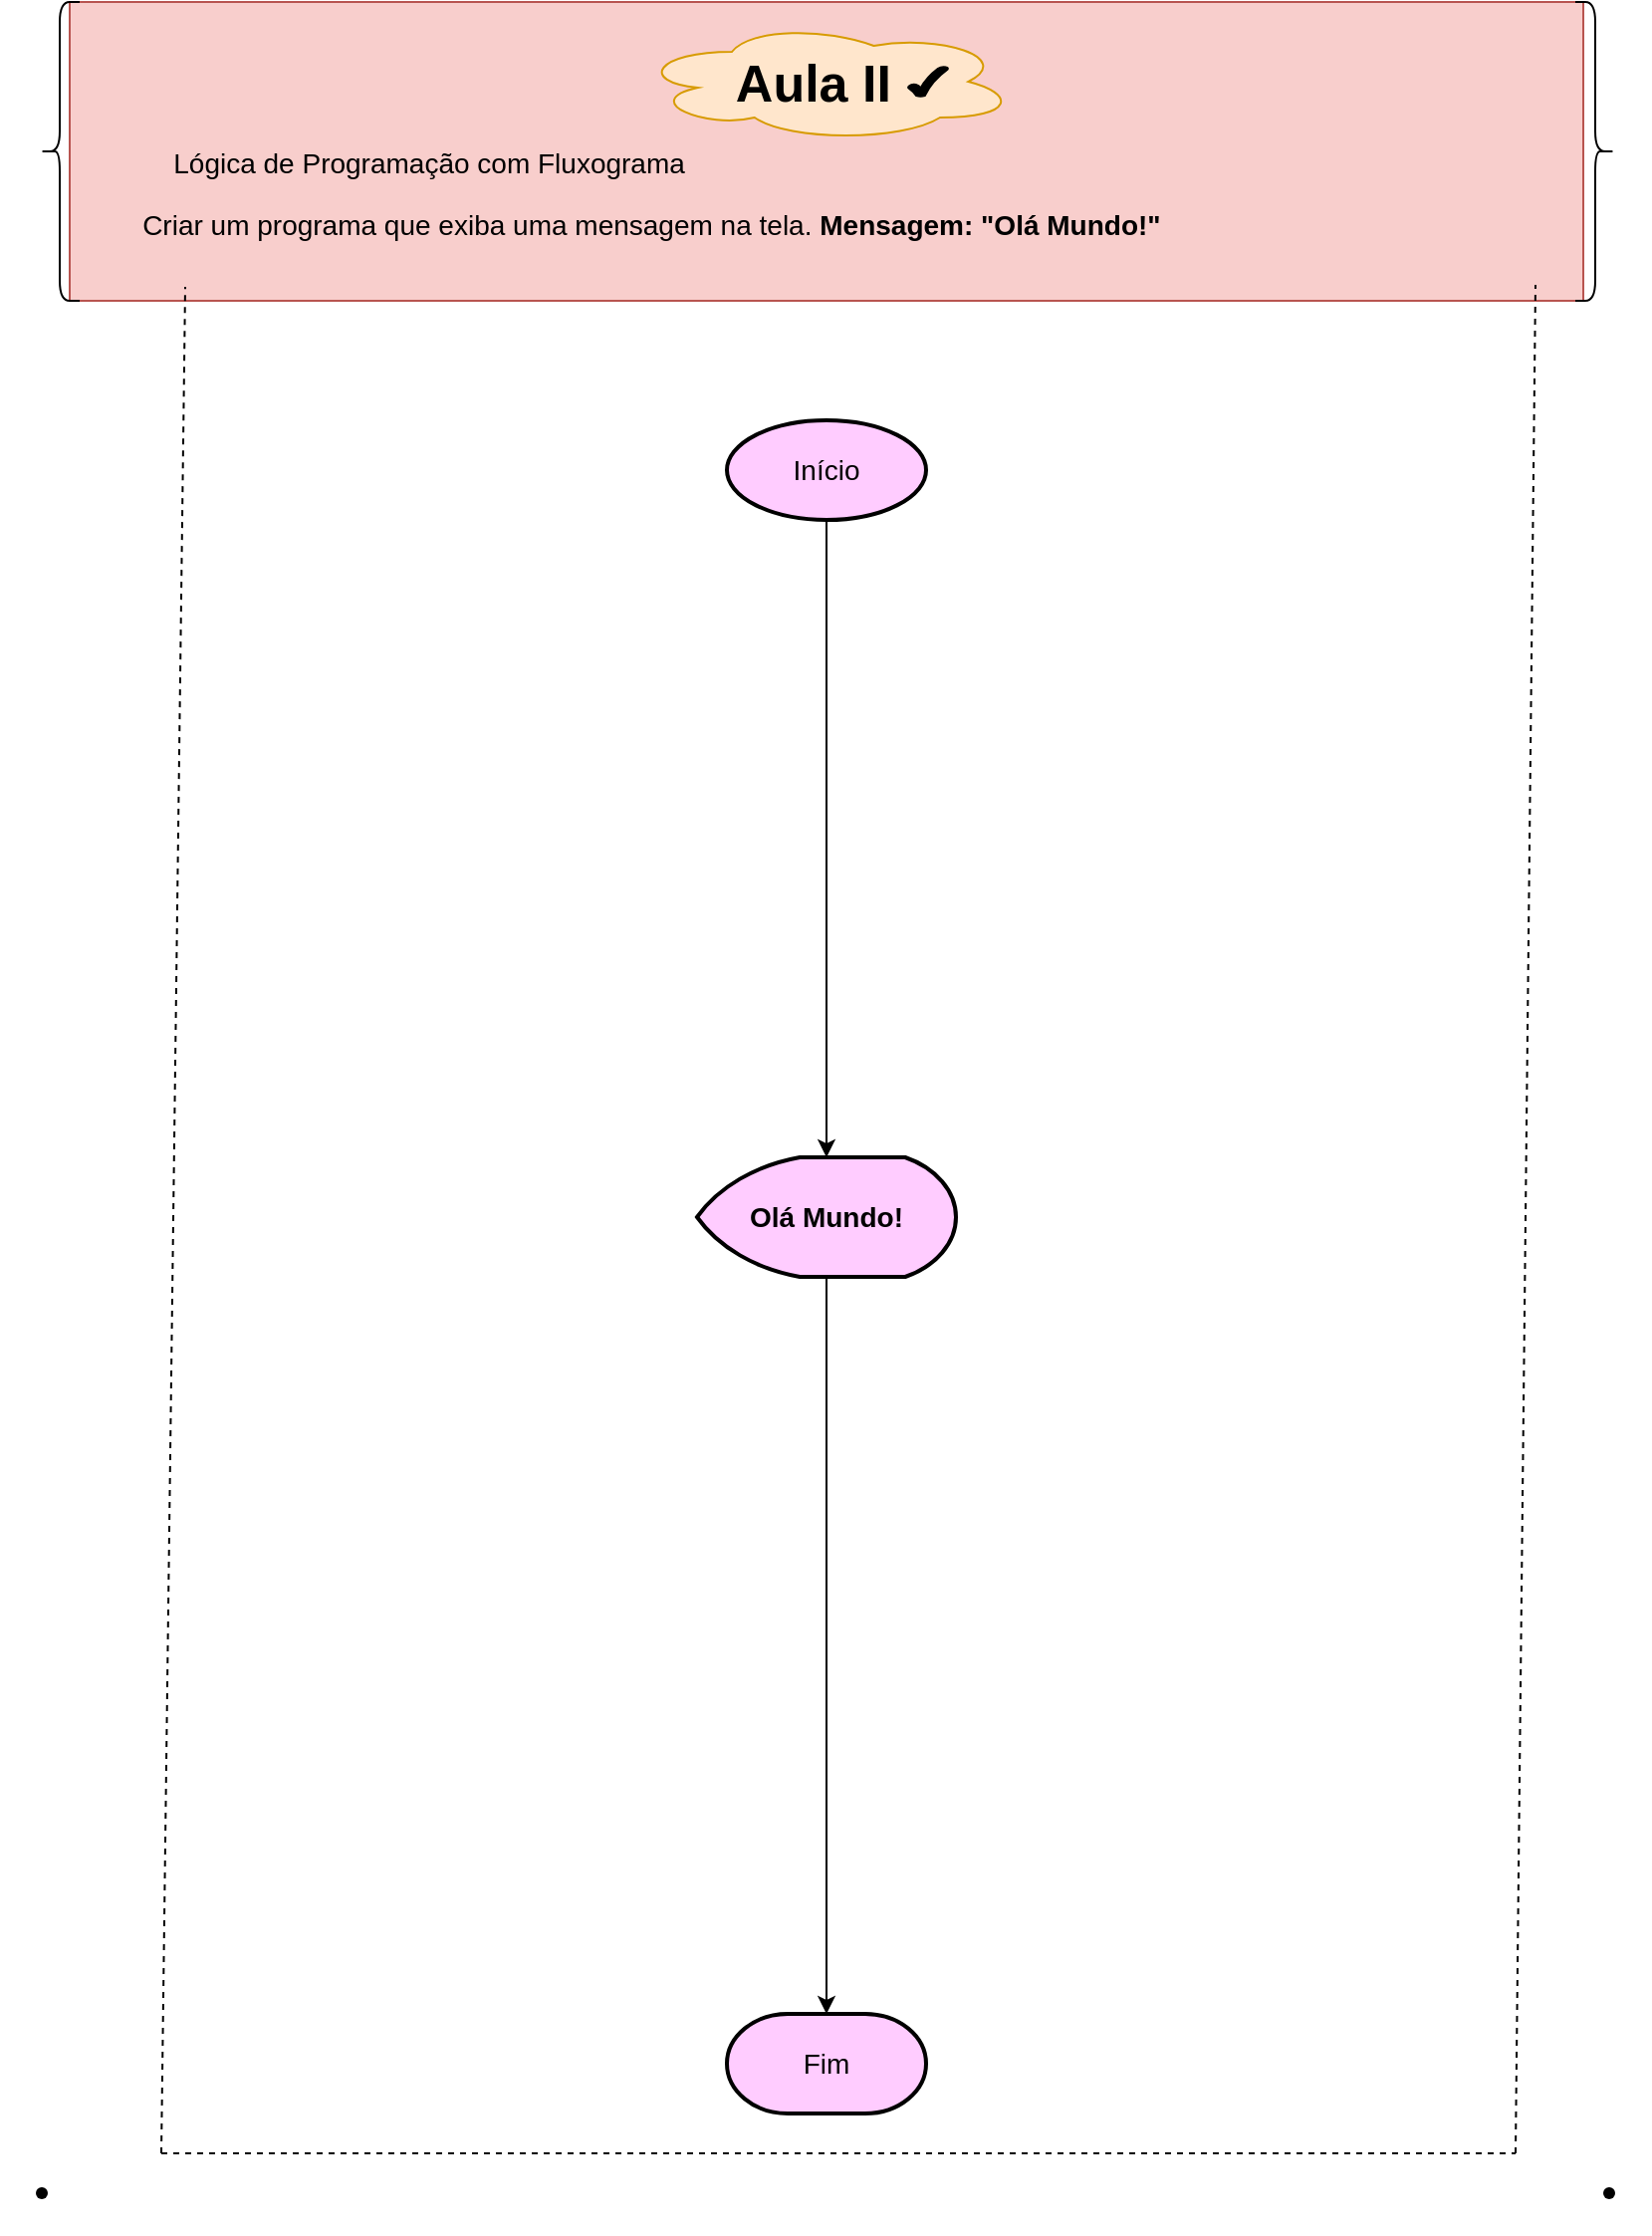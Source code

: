<mxfile version="16.4.8" type="github" pages="7">
  <diagram id="bHLJ33jiGBxl9nC773XA" name="1.Mensagem">
    <mxGraphModel dx="1422" dy="794" grid="1" gridSize="10" guides="1" tooltips="1" connect="1" arrows="1" fold="1" page="1" pageScale="1" pageWidth="827" pageHeight="1169" math="0" shadow="0">
      <root>
        <mxCell id="0" />
        <mxCell id="1" parent="0" />
        <mxCell id="xObSriB6eqIMl1O0uH-g-1" value="" style="rounded=0;whiteSpace=wrap;html=1;fontSize=14;fillColor=#f8cecc;strokeColor=#b85450;" parent="1" vertex="1">
          <mxGeometry x="34" y="40" width="760" height="150" as="geometry" />
        </mxCell>
        <mxCell id="xObSriB6eqIMl1O0uH-g-3" value="" style="endArrow=none;dashed=1;html=1;rounded=0;fontSize=14;entryX=0.056;entryY=1.025;entryDx=0;entryDy=0;entryPerimeter=0;" parent="1" target="5uMpG6s0d6BxoGgBaUhV-2" edge="1">
          <mxGeometry width="50" height="50" relative="1" as="geometry">
            <mxPoint x="80" y="1120" as="sourcePoint" />
            <mxPoint x="80" y="200" as="targetPoint" />
          </mxGeometry>
        </mxCell>
        <mxCell id="xObSriB6eqIMl1O0uH-g-5" value="" style="endArrow=none;dashed=1;html=1;rounded=0;fontSize=14;entryX=0.96;entryY=1.017;entryDx=0;entryDy=0;entryPerimeter=0;" parent="1" target="5uMpG6s0d6BxoGgBaUhV-2" edge="1">
          <mxGeometry width="50" height="50" relative="1" as="geometry">
            <mxPoint x="760" y="1120" as="sourcePoint" />
            <mxPoint x="760" y="200" as="targetPoint" />
            <Array as="points" />
          </mxGeometry>
        </mxCell>
        <mxCell id="xObSriB6eqIMl1O0uH-g-2" value="" style="ellipse;shape=cloud;whiteSpace=wrap;html=1;fontSize=14;fillColor=#ffe6cc;strokeColor=#d79b00;" parent="1" vertex="1">
          <mxGeometry x="319" y="50" width="190" height="60" as="geometry" />
        </mxCell>
        <mxCell id="5uMpG6s0d6BxoGgBaUhV-2" value="&lt;h1&gt;&lt;span style=&quot;white-space: pre&quot;&gt; &lt;/span&gt;&lt;span style=&quot;white-space: pre&quot;&gt; &lt;/span&gt;&lt;span style=&quot;white-space: pre&quot;&gt; &lt;/span&gt;&lt;span style=&quot;white-space: pre&quot;&gt; &lt;/span&gt;&lt;span style=&quot;white-space: pre&quot;&gt; &lt;/span&gt;&lt;span style=&quot;white-space: pre&quot;&gt; &lt;/span&gt;&amp;nbsp; &amp;nbsp; &amp;nbsp; &amp;nbsp; &amp;nbsp; &amp;nbsp; &amp;nbsp; &amp;nbsp; &amp;nbsp; &amp;nbsp; &amp;nbsp; &amp;nbsp; &amp;nbsp; &amp;nbsp; &amp;nbsp; &amp;nbsp; &amp;nbsp; &amp;nbsp; &amp;nbsp; &amp;nbsp; &amp;nbsp;&lt;font style=&quot;font-size: 26px&quot;&gt;Aula II&lt;/font&gt;&lt;br&gt;&lt;/h1&gt;&lt;p style=&quot;font-size: 14px&quot;&gt;&lt;span style=&quot;white-space: pre&quot;&gt; &lt;/span&gt;&lt;span style=&quot;white-space: pre&quot;&gt; &lt;/span&gt;&lt;span style=&quot;white-space: pre&quot;&gt; &lt;/span&gt;&lt;span style=&quot;white-space: pre&quot;&gt; &lt;/span&gt;&lt;span style=&quot;white-space: pre&quot;&gt; &lt;/span&gt;&lt;span style=&quot;white-space: pre&quot;&gt; &lt;/span&gt;&lt;span style=&quot;white-space: pre&quot;&gt; &lt;span style=&quot;white-space: pre&quot;&gt; &lt;/span&gt;&lt;/span&gt;Lógica de Programação com Fluxograma&lt;br&gt;&lt;/p&gt;&lt;p style=&quot;font-size: 14px&quot;&gt;&lt;span style=&quot;white-space: pre&quot;&gt; &lt;/span&gt;&lt;span style=&quot;white-space: pre&quot;&gt; &lt;/span&gt;&lt;span style=&quot;white-space: pre&quot;&gt; &lt;/span&gt;&lt;span style=&quot;white-space: pre&quot;&gt; &lt;/span&gt;Criar um programa que exiba uma mensagem na tela. &lt;b&gt;Mensagem: &quot;Olá Mundo!&quot;&lt;/b&gt;&lt;/p&gt;" style="text;html=1;strokeColor=none;fillColor=none;spacing=5;spacingTop=-20;whiteSpace=wrap;overflow=hidden;rounded=0;" parent="1" vertex="1">
          <mxGeometry x="50" y="60" width="750" height="120" as="geometry" />
        </mxCell>
        <mxCell id="xObSriB6eqIMl1O0uH-g-4" value="" style="endArrow=none;dashed=1;html=1;rounded=0;fontSize=14;" parent="1" edge="1">
          <mxGeometry width="50" height="50" relative="1" as="geometry">
            <mxPoint x="80" y="1120" as="sourcePoint" />
            <mxPoint x="760" y="1120" as="targetPoint" />
          </mxGeometry>
        </mxCell>
        <mxCell id="xObSriB6eqIMl1O0uH-g-6" value="" style="verticalLabelPosition=bottom;verticalAlign=top;html=1;shape=mxgraph.basic.tick;fontSize=14;fillColor=#000000;" parent="1" vertex="1">
          <mxGeometry x="455" y="72.5" width="20" height="15" as="geometry" />
        </mxCell>
        <mxCell id="xObSriB6eqIMl1O0uH-g-13" value="" style="shape=curlyBracket;whiteSpace=wrap;html=1;rounded=1;fontSize=14;fillColor=#000000;" parent="1" vertex="1">
          <mxGeometry x="19" y="40" width="20" height="150" as="geometry" />
        </mxCell>
        <mxCell id="xObSriB6eqIMl1O0uH-g-15" value="" style="shape=curlyBracket;whiteSpace=wrap;html=1;rounded=1;flipH=1;fontSize=14;fillColor=#000000;" parent="1" vertex="1">
          <mxGeometry x="790" y="40" width="20" height="150" as="geometry" />
        </mxCell>
        <mxCell id="xObSriB6eqIMl1O0uH-g-16" value="" style="shape=waypoint;sketch=0;fillStyle=solid;size=6;pointerEvents=1;points=[];fillColor=none;resizable=0;rotatable=0;perimeter=centerPerimeter;snapToPoint=1;fontSize=14;" parent="1" vertex="1">
          <mxGeometry y="1120" width="40" height="40" as="geometry" />
        </mxCell>
        <mxCell id="xObSriB6eqIMl1O0uH-g-17" value="" style="shape=waypoint;sketch=0;fillStyle=solid;size=6;pointerEvents=1;points=[];fillColor=none;resizable=0;rotatable=0;perimeter=centerPerimeter;snapToPoint=1;fontSize=14;" parent="1" vertex="1">
          <mxGeometry x="787" y="1120" width="40" height="40" as="geometry" />
        </mxCell>
        <mxCell id="xObSriB6eqIMl1O0uH-g-26" style="edgeStyle=orthogonalEdgeStyle;rounded=0;orthogonalLoop=1;jettySize=auto;html=1;fontSize=14;fontColor=#000000;" parent="1" source="xObSriB6eqIMl1O0uH-g-21" target="xObSriB6eqIMl1O0uH-g-23" edge="1">
          <mxGeometry relative="1" as="geometry" />
        </mxCell>
        <mxCell id="xObSriB6eqIMl1O0uH-g-21" value="&lt;font color=&quot;#000000&quot;&gt;Início&lt;/font&gt;" style="strokeWidth=2;html=1;shape=mxgraph.flowchart.start_1;whiteSpace=wrap;fontSize=14;fontColor=#FFCCFF;fillColor=#FFCCFF;" parent="1" vertex="1">
          <mxGeometry x="364" y="250" width="100" height="50" as="geometry" />
        </mxCell>
        <mxCell id="xObSriB6eqIMl1O0uH-g-22" value="Fim" style="strokeWidth=2;html=1;shape=mxgraph.flowchart.terminator;whiteSpace=wrap;fontSize=14;fontColor=#000000;fillColor=#FFCCFF;" parent="1" vertex="1">
          <mxGeometry x="364" y="1050" width="100" height="50" as="geometry" />
        </mxCell>
        <mxCell id="xObSriB6eqIMl1O0uH-g-28" style="edgeStyle=orthogonalEdgeStyle;rounded=0;orthogonalLoop=1;jettySize=auto;html=1;fontSize=14;fontColor=#000000;" parent="1" source="xObSriB6eqIMl1O0uH-g-23" target="xObSriB6eqIMl1O0uH-g-22" edge="1">
          <mxGeometry relative="1" as="geometry" />
        </mxCell>
        <mxCell id="xObSriB6eqIMl1O0uH-g-23" value="&lt;b&gt;Olá Mundo!&lt;/b&gt;" style="strokeWidth=2;html=1;shape=mxgraph.flowchart.display;whiteSpace=wrap;fontSize=14;fontColor=#000000;fillColor=#FFCCFF;" parent="1" vertex="1">
          <mxGeometry x="349" y="620" width="130" height="60" as="geometry" />
        </mxCell>
      </root>
    </mxGraphModel>
  </diagram>
  <diagram id="d0_xw02Kloto8a-ewui5" name="2.NomeEIdade">
    <mxGraphModel dx="1422" dy="794" grid="1" gridSize="10" guides="1" tooltips="1" connect="1" arrows="1" fold="1" page="1" pageScale="1" pageWidth="827" pageHeight="1169" math="0" shadow="0">
      <root>
        <mxCell id="SBst_ieXzrYaMKY-SP4i-0" />
        <mxCell id="SBst_ieXzrYaMKY-SP4i-1" parent="SBst_ieXzrYaMKY-SP4i-0" />
        <mxCell id="_KCDdJM4tmhv-9U_Jz13-0" value="" style="endArrow=none;dashed=1;html=1;rounded=0;fontSize=14;entryX=0.056;entryY=1.025;entryDx=0;entryDy=0;entryPerimeter=0;" parent="SBst_ieXzrYaMKY-SP4i-1" target="_KCDdJM4tmhv-9U_Jz13-4" edge="1">
          <mxGeometry width="50" height="50" relative="1" as="geometry">
            <mxPoint x="80" y="1120" as="sourcePoint" />
            <mxPoint x="80" y="200" as="targetPoint" />
          </mxGeometry>
        </mxCell>
        <mxCell id="_KCDdJM4tmhv-9U_Jz13-1" value="" style="endArrow=none;dashed=1;html=1;rounded=0;fontSize=14;entryX=0.96;entryY=1.017;entryDx=0;entryDy=0;entryPerimeter=0;" parent="SBst_ieXzrYaMKY-SP4i-1" target="_KCDdJM4tmhv-9U_Jz13-4" edge="1">
          <mxGeometry width="50" height="50" relative="1" as="geometry">
            <mxPoint x="760" y="1120" as="sourcePoint" />
            <mxPoint x="760" y="200" as="targetPoint" />
            <Array as="points" />
          </mxGeometry>
        </mxCell>
        <mxCell id="_KCDdJM4tmhv-9U_Jz13-2" value="" style="rounded=0;whiteSpace=wrap;html=1;fontSize=14;fillColor=#f8cecc;strokeColor=#b85450;" parent="SBst_ieXzrYaMKY-SP4i-1" vertex="1">
          <mxGeometry x="34" y="40" width="760" height="150" as="geometry" />
        </mxCell>
        <mxCell id="_KCDdJM4tmhv-9U_Jz13-3" value="" style="ellipse;shape=cloud;whiteSpace=wrap;html=1;fontSize=14;fillColor=#ffe6cc;strokeColor=#d79b00;" parent="SBst_ieXzrYaMKY-SP4i-1" vertex="1">
          <mxGeometry x="319" y="50" width="190" height="60" as="geometry" />
        </mxCell>
        <mxCell id="_KCDdJM4tmhv-9U_Jz13-4" value="&lt;h1&gt;&lt;span style=&quot;white-space: pre&quot;&gt; &lt;/span&gt;&lt;span style=&quot;white-space: pre&quot;&gt; &lt;/span&gt;&lt;span style=&quot;white-space: pre&quot;&gt; &lt;/span&gt;&lt;span style=&quot;white-space: pre&quot;&gt; &lt;/span&gt;&lt;span style=&quot;white-space: pre&quot;&gt; &lt;/span&gt;&lt;span style=&quot;white-space: pre&quot;&gt;                                           &lt;/span&gt;&amp;nbsp;&lt;font style=&quot;font-size: 26px&quot;&gt;Aula II&lt;/font&gt;&lt;br&gt;&lt;/h1&gt;&lt;p style=&quot;font-size: 14px&quot;&gt;&lt;span style=&quot;white-space: pre&quot;&gt; &lt;/span&gt;&lt;span style=&quot;white-space: pre&quot;&gt; &lt;/span&gt;&lt;span style=&quot;white-space: pre&quot;&gt; &lt;/span&gt;&lt;span style=&quot;white-space: pre&quot;&gt; &lt;/span&gt;&lt;span style=&quot;white-space: pre&quot;&gt; &lt;/span&gt;&lt;span style=&quot;white-space: pre&quot;&gt; &lt;/span&gt;&lt;span style=&quot;white-space: pre&quot;&gt; &lt;span style=&quot;white-space: pre&quot;&gt; &lt;/span&gt;&lt;/span&gt;Lógica de Programação com Fluxograma&lt;br&gt;&lt;/p&gt;&lt;p style=&quot;font-size: 14px&quot;&gt;&lt;span style=&quot;white-space: pre&quot;&gt; &lt;/span&gt;&lt;span style=&quot;white-space: pre&quot;&gt; &lt;/span&gt;Criar um programa que pergunte &lt;b&gt;Nome&lt;/b&gt;, &lt;b&gt;Idade &lt;/b&gt;e exiba na tela. Tela: &quot;Olá, seu_nome, você tem sua_idade&quot;.&lt;/p&gt;" style="text;html=1;strokeColor=none;fillColor=none;spacing=5;spacingTop=-20;whiteSpace=wrap;overflow=hidden;rounded=0;" parent="SBst_ieXzrYaMKY-SP4i-1" vertex="1">
          <mxGeometry x="39" y="60" width="750" height="120" as="geometry" />
        </mxCell>
        <mxCell id="_KCDdJM4tmhv-9U_Jz13-5" value="" style="endArrow=none;dashed=1;html=1;rounded=0;fontSize=14;" parent="SBst_ieXzrYaMKY-SP4i-1" edge="1">
          <mxGeometry width="50" height="50" relative="1" as="geometry">
            <mxPoint x="80" y="1120" as="sourcePoint" />
            <mxPoint x="760" y="1120" as="targetPoint" />
          </mxGeometry>
        </mxCell>
        <mxCell id="_KCDdJM4tmhv-9U_Jz13-6" value="" style="verticalLabelPosition=bottom;verticalAlign=top;html=1;shape=mxgraph.basic.tick;fontSize=14;fillColor=#000000;" parent="SBst_ieXzrYaMKY-SP4i-1" vertex="1">
          <mxGeometry x="455" y="72.5" width="20" height="15" as="geometry" />
        </mxCell>
        <mxCell id="_KCDdJM4tmhv-9U_Jz13-7" value="" style="shape=curlyBracket;whiteSpace=wrap;html=1;rounded=1;fontSize=14;fillColor=#000000;" parent="SBst_ieXzrYaMKY-SP4i-1" vertex="1">
          <mxGeometry x="19" y="40" width="20" height="150" as="geometry" />
        </mxCell>
        <mxCell id="_KCDdJM4tmhv-9U_Jz13-8" value="" style="shape=curlyBracket;whiteSpace=wrap;html=1;rounded=1;flipH=1;fontSize=14;fillColor=#000000;" parent="SBst_ieXzrYaMKY-SP4i-1" vertex="1">
          <mxGeometry x="790" y="40" width="20" height="150" as="geometry" />
        </mxCell>
        <mxCell id="_KCDdJM4tmhv-9U_Jz13-10" value="&lt;font color=&quot;#000000&quot;&gt;Início&lt;/font&gt;" style="strokeWidth=2;html=1;shape=mxgraph.flowchart.start_1;whiteSpace=wrap;fontSize=14;fontColor=#FFCCFF;fillColor=#FFCCFF;" parent="SBst_ieXzrYaMKY-SP4i-1" vertex="1">
          <mxGeometry x="364" y="250" width="100" height="50" as="geometry" />
        </mxCell>
        <mxCell id="_KCDdJM4tmhv-9U_Jz13-11" value="Fim" style="strokeWidth=2;html=1;shape=mxgraph.flowchart.terminator;whiteSpace=wrap;fontSize=14;fontColor=#000000;fillColor=#FFCCFF;" parent="SBst_ieXzrYaMKY-SP4i-1" vertex="1">
          <mxGeometry x="364" y="1050" width="100" height="50" as="geometry" />
        </mxCell>
        <mxCell id="_KCDdJM4tmhv-9U_Jz13-12" style="edgeStyle=orthogonalEdgeStyle;rounded=0;orthogonalLoop=1;jettySize=auto;html=1;fontSize=14;fontColor=#000000;" parent="SBst_ieXzrYaMKY-SP4i-1" source="_KCDdJM4tmhv-9U_Jz13-13" target="_KCDdJM4tmhv-9U_Jz13-11" edge="1">
          <mxGeometry relative="1" as="geometry" />
        </mxCell>
        <mxCell id="_KCDdJM4tmhv-9U_Jz13-13" value="&lt;b&gt;&quot;Olá, +NOME+, você tem +IDADE+ anos&quot;&lt;/b&gt;" style="strokeWidth=2;html=1;shape=mxgraph.flowchart.display;whiteSpace=wrap;fontSize=14;fontColor=#000000;fillColor=#FFCCFF;" parent="SBst_ieXzrYaMKY-SP4i-1" vertex="1">
          <mxGeometry x="219" y="820" width="390" height="60" as="geometry" />
        </mxCell>
        <mxCell id="0A_veulNjYX5AdPP-VnO-8" style="edgeStyle=orthogonalEdgeStyle;rounded=0;orthogonalLoop=1;jettySize=auto;html=1;fontSize=14;fontColor=#000000;" parent="SBst_ieXzrYaMKY-SP4i-1" source="0A_veulNjYX5AdPP-VnO-0" target="0A_veulNjYX5AdPP-VnO-5" edge="1">
          <mxGeometry relative="1" as="geometry">
            <mxPoint x="414" y="585" as="targetPoint" />
          </mxGeometry>
        </mxCell>
        <mxCell id="0A_veulNjYX5AdPP-VnO-9" style="edgeStyle=orthogonalEdgeStyle;rounded=0;orthogonalLoop=1;jettySize=auto;html=1;exitX=0.5;exitY=1;exitDx=0;exitDy=0;fontSize=14;fontColor=#000000;" parent="SBst_ieXzrYaMKY-SP4i-1" source="0A_veulNjYX5AdPP-VnO-5" target="_KCDdJM4tmhv-9U_Jz13-13" edge="1">
          <mxGeometry relative="1" as="geometry" />
        </mxCell>
        <mxCell id="0A_veulNjYX5AdPP-VnO-5" value="IDADE&lt;br&gt;Receber &lt;b&gt;Idade&lt;/b&gt;" style="shape=parallelogram;html=1;strokeWidth=2;perimeter=parallelogramPerimeter;whiteSpace=wrap;rounded=1;arcSize=12;size=0.23;fontSize=14;fontColor=#000000;fillColor=#FFCCFF;" parent="SBst_ieXzrYaMKY-SP4i-1" vertex="1">
          <mxGeometry x="329" y="590" width="170" height="60" as="geometry" />
        </mxCell>
        <mxCell id="0A_veulNjYX5AdPP-VnO-0" value="NOME&lt;br&gt;Receber &lt;b&gt;Nome&lt;/b&gt;" style="shape=parallelogram;html=1;strokeWidth=2;perimeter=parallelogramPerimeter;whiteSpace=wrap;rounded=1;arcSize=12;size=0.23;fontSize=14;fontColor=#000000;fillColor=#FFCCFF;" parent="SBst_ieXzrYaMKY-SP4i-1" vertex="1">
          <mxGeometry x="329" y="400" width="170" height="60" as="geometry" />
        </mxCell>
        <mxCell id="0A_veulNjYX5AdPP-VnO-10" value="" style="edgeStyle=orthogonalEdgeStyle;rounded=0;orthogonalLoop=1;jettySize=auto;html=1;fontSize=14;fontColor=#000000;endArrow=none;" parent="SBst_ieXzrYaMKY-SP4i-1" source="_KCDdJM4tmhv-9U_Jz13-10" target="0A_veulNjYX5AdPP-VnO-0" edge="1">
          <mxGeometry relative="1" as="geometry">
            <mxPoint x="414" y="300" as="sourcePoint" />
            <mxPoint x="550" y="710" as="targetPoint" />
            <Array as="points" />
          </mxGeometry>
        </mxCell>
      </root>
    </mxGraphModel>
  </diagram>
  <diagram name="3.LeituraAritmética" id="zrvnYpi6KQ8FY52iDIZ6">
    <mxGraphModel dx="1422" dy="794" grid="1" gridSize="10" guides="1" tooltips="1" connect="1" arrows="1" fold="1" page="1" pageScale="1" pageWidth="827" pageHeight="1169" math="0" shadow="0">
      <root>
        <mxCell id="hzOD0KkCKcYPik-1hBQL-0" />
        <mxCell id="hzOD0KkCKcYPik-1hBQL-1" parent="hzOD0KkCKcYPik-1hBQL-0" />
        <mxCell id="hzOD0KkCKcYPik-1hBQL-2" value="" style="endArrow=none;dashed=1;html=1;rounded=0;fontSize=14;entryX=0.056;entryY=1.025;entryDx=0;entryDy=0;entryPerimeter=0;" parent="hzOD0KkCKcYPik-1hBQL-1" target="hzOD0KkCKcYPik-1hBQL-6" edge="1">
          <mxGeometry width="50" height="50" relative="1" as="geometry">
            <mxPoint x="80" y="1120" as="sourcePoint" />
            <mxPoint x="80" y="200" as="targetPoint" />
          </mxGeometry>
        </mxCell>
        <mxCell id="hzOD0KkCKcYPik-1hBQL-3" value="" style="endArrow=none;dashed=1;html=1;rounded=0;fontSize=14;entryX=0.96;entryY=1.017;entryDx=0;entryDy=0;entryPerimeter=0;" parent="hzOD0KkCKcYPik-1hBQL-1" target="hzOD0KkCKcYPik-1hBQL-6" edge="1">
          <mxGeometry width="50" height="50" relative="1" as="geometry">
            <mxPoint x="760" y="1120" as="sourcePoint" />
            <mxPoint x="760" y="200" as="targetPoint" />
            <Array as="points" />
          </mxGeometry>
        </mxCell>
        <mxCell id="hzOD0KkCKcYPik-1hBQL-4" value="" style="rounded=0;whiteSpace=wrap;html=1;fontSize=14;fillColor=#f8cecc;strokeColor=#b85450;" parent="hzOD0KkCKcYPik-1hBQL-1" vertex="1">
          <mxGeometry x="34" y="40" width="760" height="150" as="geometry" />
        </mxCell>
        <mxCell id="hzOD0KkCKcYPik-1hBQL-5" value="" style="ellipse;shape=cloud;whiteSpace=wrap;html=1;fontSize=14;fillColor=#ffe6cc;strokeColor=#d79b00;" parent="hzOD0KkCKcYPik-1hBQL-1" vertex="1">
          <mxGeometry x="319" y="50" width="190" height="60" as="geometry" />
        </mxCell>
        <mxCell id="hzOD0KkCKcYPik-1hBQL-6" value="&lt;h1&gt;&lt;span style=&quot;white-space: pre&quot;&gt; &lt;/span&gt;&lt;span style=&quot;white-space: pre&quot;&gt; &lt;/span&gt;&lt;span style=&quot;white-space: pre&quot;&gt; &lt;/span&gt;&lt;span style=&quot;white-space: pre&quot;&gt; &lt;/span&gt;&lt;span style=&quot;white-space: pre&quot;&gt; &lt;/span&gt;&lt;span style=&quot;white-space: pre&quot;&gt; &lt;/span&gt;&amp;nbsp; &amp;nbsp; &amp;nbsp; &amp;nbsp; &amp;nbsp; &amp;nbsp; &amp;nbsp; &amp;nbsp; &amp;nbsp; &amp;nbsp; &amp;nbsp; &amp;nbsp; &amp;nbsp; &amp;nbsp; &amp;nbsp; &amp;nbsp; &amp;nbsp; &amp;nbsp; &amp;nbsp; &amp;nbsp; &amp;nbsp; &amp;nbsp;&lt;font style=&quot;font-size: 26px&quot;&gt;Aula II&lt;/font&gt;&lt;br&gt;&lt;/h1&gt;&lt;p style=&quot;font-size: 14px&quot;&gt;&lt;span style=&quot;white-space: pre&quot;&gt; &lt;/span&gt;&lt;span style=&quot;white-space: pre&quot;&gt; &lt;/span&gt;&lt;span style=&quot;white-space: pre&quot;&gt; &lt;/span&gt;&lt;span style=&quot;white-space: pre&quot;&gt; &lt;/span&gt;&lt;span style=&quot;white-space: pre&quot;&gt; &lt;/span&gt;&lt;span style=&quot;white-space: pre&quot;&gt; &lt;/span&gt;&lt;span style=&quot;white-space: pre&quot;&gt; &lt;span style=&quot;white-space: pre&quot;&gt; &lt;/span&gt;&lt;/span&gt;Lógica de Programação com Fluxograma&lt;br&gt;&lt;/p&gt;&lt;p style=&quot;font-size: 14px&quot;&gt;&lt;span style=&quot;white-space: pre&quot;&gt; &lt;/span&gt;&lt;span style=&quot;white-space: pre&quot;&gt; &lt;/span&gt;Criar um programa que &lt;b&gt;leia notas &lt;/b&gt;e &lt;b&gt;receber médias&lt;/b&gt;. Tela: &quot;Olá, sua média é de &lt;b&gt;MÉDIA&lt;/b&gt;&quot;.&lt;/p&gt;" style="text;html=1;strokeColor=none;fillColor=none;spacing=5;spacingTop=-20;whiteSpace=wrap;overflow=hidden;rounded=0;" parent="hzOD0KkCKcYPik-1hBQL-1" vertex="1">
          <mxGeometry x="39" y="60" width="750" height="120" as="geometry" />
        </mxCell>
        <mxCell id="hzOD0KkCKcYPik-1hBQL-7" value="" style="endArrow=none;dashed=1;html=1;rounded=0;fontSize=14;" parent="hzOD0KkCKcYPik-1hBQL-1" edge="1">
          <mxGeometry width="50" height="50" relative="1" as="geometry">
            <mxPoint x="80" y="1120" as="sourcePoint" />
            <mxPoint x="760" y="1120" as="targetPoint" />
          </mxGeometry>
        </mxCell>
        <mxCell id="hzOD0KkCKcYPik-1hBQL-8" value="" style="verticalLabelPosition=bottom;verticalAlign=top;html=1;shape=mxgraph.basic.tick;fontSize=14;fillColor=#000000;" parent="hzOD0KkCKcYPik-1hBQL-1" vertex="1">
          <mxGeometry x="455" y="72.5" width="20" height="15" as="geometry" />
        </mxCell>
        <mxCell id="hzOD0KkCKcYPik-1hBQL-9" value="" style="shape=curlyBracket;whiteSpace=wrap;html=1;rounded=1;fontSize=14;fillColor=#000000;" parent="hzOD0KkCKcYPik-1hBQL-1" vertex="1">
          <mxGeometry x="19" y="40" width="20" height="150" as="geometry" />
        </mxCell>
        <mxCell id="hzOD0KkCKcYPik-1hBQL-10" value="" style="shape=curlyBracket;whiteSpace=wrap;html=1;rounded=1;flipH=1;fontSize=14;fillColor=#000000;" parent="hzOD0KkCKcYPik-1hBQL-1" vertex="1">
          <mxGeometry x="790" y="40" width="20" height="150" as="geometry" />
        </mxCell>
        <mxCell id="hzOD0KkCKcYPik-1hBQL-11" value="&lt;font color=&quot;#000000&quot;&gt;Início&lt;/font&gt;" style="strokeWidth=2;html=1;shape=mxgraph.flowchart.start_1;whiteSpace=wrap;fontSize=14;fontColor=#FFCCFF;fillColor=#FFCCFF;" parent="hzOD0KkCKcYPik-1hBQL-1" vertex="1">
          <mxGeometry x="364" y="250" width="100" height="50" as="geometry" />
        </mxCell>
        <mxCell id="hzOD0KkCKcYPik-1hBQL-12" value="Fim" style="strokeWidth=2;html=1;shape=mxgraph.flowchart.terminator;whiteSpace=wrap;fontSize=14;fontColor=#000000;fillColor=#FFCCFF;" parent="hzOD0KkCKcYPik-1hBQL-1" vertex="1">
          <mxGeometry x="364" y="1050" width="100" height="50" as="geometry" />
        </mxCell>
        <mxCell id="hzOD0KkCKcYPik-1hBQL-13" style="edgeStyle=orthogonalEdgeStyle;rounded=0;orthogonalLoop=1;jettySize=auto;html=1;fontSize=14;fontColor=#000000;" parent="hzOD0KkCKcYPik-1hBQL-1" source="hzOD0KkCKcYPik-1hBQL-14" target="hzOD0KkCKcYPik-1hBQL-12" edge="1">
          <mxGeometry relative="1" as="geometry" />
        </mxCell>
        <mxCell id="hzOD0KkCKcYPik-1hBQL-14" value="&lt;b&gt;&quot;Olá, sua média é de +MÉDIA+!&quot;&lt;/b&gt;" style="strokeWidth=2;html=1;shape=mxgraph.flowchart.display;whiteSpace=wrap;fontSize=14;fontColor=#000000;fillColor=#FFCCFF;" parent="hzOD0KkCKcYPik-1hBQL-1" vertex="1">
          <mxGeometry x="219" y="820" width="390" height="60" as="geometry" />
        </mxCell>
        <mxCell id="hzOD0KkCKcYPik-1hBQL-15" style="edgeStyle=orthogonalEdgeStyle;rounded=0;orthogonalLoop=1;jettySize=auto;html=1;fontSize=14;fontColor=#000000;" parent="hzOD0KkCKcYPik-1hBQL-1" source="hzOD0KkCKcYPik-1hBQL-18" target="hzOD0KkCKcYPik-1hBQL-17" edge="1">
          <mxGeometry relative="1" as="geometry">
            <mxPoint x="414" y="585" as="targetPoint" />
          </mxGeometry>
        </mxCell>
        <mxCell id="hzOD0KkCKcYPik-1hBQL-16" style="edgeStyle=orthogonalEdgeStyle;rounded=0;orthogonalLoop=1;jettySize=auto;html=1;exitX=0.5;exitY=1;exitDx=0;exitDy=0;fontSize=14;fontColor=#000000;startArrow=none;" parent="hzOD0KkCKcYPik-1hBQL-1" source="hzOD0KkCKcYPik-1hBQL-23" target="hzOD0KkCKcYPik-1hBQL-14" edge="1">
          <mxGeometry relative="1" as="geometry">
            <mxPoint x="414" y="690" as="sourcePoint" />
          </mxGeometry>
        </mxCell>
        <mxCell id="hzOD0KkCKcYPik-1hBQL-24" value="" style="edgeStyle=orthogonalEdgeStyle;rounded=0;orthogonalLoop=1;jettySize=auto;html=1;fontSize=14;fontColor=#000000;" parent="hzOD0KkCKcYPik-1hBQL-1" source="hzOD0KkCKcYPik-1hBQL-17" target="hzOD0KkCKcYPik-1hBQL-20" edge="1">
          <mxGeometry relative="1" as="geometry" />
        </mxCell>
        <mxCell id="hzOD0KkCKcYPik-1hBQL-17" value="N2&lt;br&gt;Receber&amp;nbsp;&lt;b&gt;N2&lt;/b&gt;" style="shape=parallelogram;html=1;strokeWidth=2;perimeter=parallelogramPerimeter;whiteSpace=wrap;rounded=1;arcSize=12;size=0.23;fontSize=14;fontColor=#000000;fillColor=#FFCCFF;" parent="hzOD0KkCKcYPik-1hBQL-1" vertex="1">
          <mxGeometry x="329" y="450" width="170" height="50" as="geometry" />
        </mxCell>
        <mxCell id="hzOD0KkCKcYPik-1hBQL-18" value="N1&lt;br&gt;Receber &lt;b&gt;N1&lt;/b&gt;" style="shape=parallelogram;html=1;strokeWidth=2;perimeter=parallelogramPerimeter;whiteSpace=wrap;rounded=1;arcSize=12;size=0.23;fontSize=14;fontColor=#000000;fillColor=#FFCCFF;" parent="hzOD0KkCKcYPik-1hBQL-1" vertex="1">
          <mxGeometry x="329" y="330" width="170" height="60" as="geometry" />
        </mxCell>
        <mxCell id="hzOD0KkCKcYPik-1hBQL-19" value="" style="edgeStyle=orthogonalEdgeStyle;rounded=0;orthogonalLoop=1;jettySize=auto;html=1;fontSize=14;fontColor=#000000;endArrow=none;" parent="hzOD0KkCKcYPik-1hBQL-1" source="hzOD0KkCKcYPik-1hBQL-11" target="hzOD0KkCKcYPik-1hBQL-18" edge="1">
          <mxGeometry relative="1" as="geometry">
            <mxPoint x="414" y="300" as="sourcePoint" />
            <mxPoint x="550" y="710" as="targetPoint" />
            <Array as="points" />
          </mxGeometry>
        </mxCell>
        <mxCell id="hzOD0KkCKcYPik-1hBQL-27" style="edgeStyle=orthogonalEdgeStyle;rounded=0;orthogonalLoop=1;jettySize=auto;html=1;entryX=0.5;entryY=0;entryDx=0;entryDy=0;fontSize=14;fontColor=#000000;" parent="hzOD0KkCKcYPik-1hBQL-1" source="hzOD0KkCKcYPik-1hBQL-20" target="hzOD0KkCKcYPik-1hBQL-23" edge="1">
          <mxGeometry relative="1" as="geometry" />
        </mxCell>
        <mxCell id="hzOD0KkCKcYPik-1hBQL-20" value="&lt;span&gt;N3&lt;/span&gt;&lt;br&gt;&lt;span&gt;Receber&amp;nbsp;&lt;/span&gt;&lt;b&gt;N3&lt;/b&gt;" style="shape=parallelogram;html=1;strokeWidth=2;perimeter=parallelogramPerimeter;whiteSpace=wrap;rounded=1;arcSize=12;size=0.23;fontSize=14;fontColor=#000000;fillColor=#FFCCFF;" parent="hzOD0KkCKcYPik-1hBQL-1" vertex="1">
          <mxGeometry x="329" y="550" width="170" height="60" as="geometry" />
        </mxCell>
        <mxCell id="hzOD0KkCKcYPik-1hBQL-23" value="MÉDIA = Somar N1+N2+N3 e dividir por 3" style="rounded=1;whiteSpace=wrap;html=1;absoluteArcSize=1;arcSize=14;strokeWidth=2;fontSize=14;fontColor=#000000;fillColor=#FFCCFF;" parent="hzOD0KkCKcYPik-1hBQL-1" vertex="1">
          <mxGeometry x="324" y="680" width="180" height="60" as="geometry" />
        </mxCell>
      </root>
    </mxGraphModel>
  </diagram>
  <diagram name="4.LeituraPonderada" id="6scVASa4tvOFbWpcw26h">
    <mxGraphModel dx="1422" dy="794" grid="1" gridSize="10" guides="1" tooltips="1" connect="1" arrows="1" fold="1" page="1" pageScale="1" pageWidth="827" pageHeight="1169" math="0" shadow="0">
      <root>
        <mxCell id="thJVDxcA4M8y7Ak6GPO4-0" />
        <mxCell id="thJVDxcA4M8y7Ak6GPO4-1" parent="thJVDxcA4M8y7Ak6GPO4-0" />
        <mxCell id="thJVDxcA4M8y7Ak6GPO4-2" value="" style="endArrow=none;dashed=1;html=1;rounded=0;fontSize=14;" parent="thJVDxcA4M8y7Ak6GPO4-1" edge="1">
          <mxGeometry width="50" height="50" relative="1" as="geometry">
            <mxPoint x="80" y="1120" as="sourcePoint" />
            <mxPoint x="80" y="200" as="targetPoint" />
          </mxGeometry>
        </mxCell>
        <mxCell id="thJVDxcA4M8y7Ak6GPO4-3" value="" style="endArrow=none;dashed=1;html=1;rounded=0;fontSize=14;" parent="thJVDxcA4M8y7Ak6GPO4-1" edge="1">
          <mxGeometry width="50" height="50" relative="1" as="geometry">
            <mxPoint x="760" y="1120" as="sourcePoint" />
            <mxPoint x="760" y="200" as="targetPoint" />
            <Array as="points" />
          </mxGeometry>
        </mxCell>
        <mxCell id="thJVDxcA4M8y7Ak6GPO4-4" value="" style="rounded=0;whiteSpace=wrap;html=1;fontSize=14;fillColor=#f8cecc;strokeColor=#b85450;" parent="thJVDxcA4M8y7Ak6GPO4-1" vertex="1">
          <mxGeometry x="34" y="40" width="760" height="170" as="geometry" />
        </mxCell>
        <mxCell id="thJVDxcA4M8y7Ak6GPO4-5" value="" style="ellipse;shape=cloud;whiteSpace=wrap;html=1;fontSize=14;fillColor=#ffe6cc;strokeColor=#d79b00;" parent="thJVDxcA4M8y7Ak6GPO4-1" vertex="1">
          <mxGeometry x="319" y="40" width="190" height="60" as="geometry" />
        </mxCell>
        <mxCell id="thJVDxcA4M8y7Ak6GPO4-6" value="&lt;h1&gt;&lt;span style=&quot;white-space: pre&quot;&gt; &lt;/span&gt;&lt;span style=&quot;white-space: pre&quot;&gt; &lt;/span&gt;&lt;span style=&quot;white-space: pre&quot;&gt; &lt;/span&gt;&lt;span style=&quot;white-space: pre&quot;&gt; &lt;/span&gt;&lt;span style=&quot;white-space: pre&quot;&gt; &lt;/span&gt;&lt;span style=&quot;white-space: pre&quot;&gt;                                          &lt;/span&gt;&amp;nbsp;&lt;font style=&quot;font-size: 26px&quot;&gt;Aula II&lt;/font&gt;&lt;br&gt;&lt;/h1&gt;&lt;p style=&quot;font-size: 14px&quot;&gt;&lt;span style=&quot;white-space: pre&quot;&gt; &lt;/span&gt;&lt;span style=&quot;white-space: pre&quot;&gt; &lt;/span&gt;&lt;span style=&quot;white-space: pre&quot;&gt; &lt;/span&gt;&lt;span style=&quot;white-space: pre&quot;&gt; &lt;/span&gt;&lt;span style=&quot;white-space: pre&quot;&gt; &lt;/span&gt;&lt;span style=&quot;white-space: pre&quot;&gt; &lt;/span&gt;&lt;span style=&quot;white-space: pre&quot;&gt; &lt;span style=&quot;white-space: pre&quot;&gt; &lt;/span&gt;&lt;/span&gt;Lógica de Programação com Fluxograma&lt;br&gt;&lt;/p&gt;&lt;p style=&quot;font-size: 14px&quot;&gt;&lt;span style=&quot;white-space: pre&quot;&gt; &lt;/span&gt;&lt;span style=&quot;white-space: pre&quot;&gt; &lt;span style=&quot;white-space: pre&quot;&gt; &lt;/span&gt;&lt;span style=&quot;white-space: pre&quot;&gt; &lt;/span&gt;&lt;span style=&quot;white-space: pre&quot;&gt; &lt;/span&gt;&lt;/span&gt;Criar um programa que &lt;b&gt;leia notas &lt;/b&gt;e &lt;b&gt;receber médias ponderadas&lt;/b&gt;.&amp;nbsp;&lt;/p&gt;&lt;p style=&quot;font-size: 14px&quot;&gt;&lt;span style=&quot;white-space: pre&quot;&gt; &lt;/span&gt;&lt;span style=&quot;white-space: pre&quot;&gt; &lt;/span&gt;&lt;span style=&quot;white-space: pre&quot;&gt; &lt;/span&gt;&lt;span style=&quot;white-space: pre&quot;&gt; &lt;/span&gt;&lt;span style=&quot;white-space: pre&quot;&gt; &lt;/span&gt;&lt;span style=&quot;white-space: pre&quot;&gt; &lt;/span&gt;&lt;span style=&quot;white-space: pre&quot;&gt; &lt;/span&gt;&lt;span style=&quot;white-space: pre&quot;&gt; &lt;/span&gt;Tela: &quot;Olá, sua média é de &lt;b&gt;MÉDIA PONDERADA&lt;/b&gt;&quot;.&lt;/p&gt;" style="text;html=1;strokeColor=none;fillColor=none;spacing=5;spacingTop=-20;whiteSpace=wrap;overflow=hidden;rounded=0;" parent="thJVDxcA4M8y7Ak6GPO4-1" vertex="1">
          <mxGeometry x="44" y="50" width="750" height="150" as="geometry" />
        </mxCell>
        <mxCell id="thJVDxcA4M8y7Ak6GPO4-7" value="" style="endArrow=none;dashed=1;html=1;rounded=0;fontSize=14;" parent="thJVDxcA4M8y7Ak6GPO4-1" edge="1">
          <mxGeometry width="50" height="50" relative="1" as="geometry">
            <mxPoint x="80" y="1120" as="sourcePoint" />
            <mxPoint x="760" y="1120" as="targetPoint" />
          </mxGeometry>
        </mxCell>
        <mxCell id="thJVDxcA4M8y7Ak6GPO4-8" value="" style="verticalLabelPosition=bottom;verticalAlign=top;html=1;shape=mxgraph.basic.tick;fontSize=14;fillColor=#000000;" parent="thJVDxcA4M8y7Ak6GPO4-1" vertex="1">
          <mxGeometry x="455" y="63.5" width="20" height="15" as="geometry" />
        </mxCell>
        <mxCell id="thJVDxcA4M8y7Ak6GPO4-9" value="" style="shape=curlyBracket;whiteSpace=wrap;html=1;rounded=1;fontSize=14;fillColor=#000000;" parent="thJVDxcA4M8y7Ak6GPO4-1" vertex="1">
          <mxGeometry x="19" y="40" width="20" height="170" as="geometry" />
        </mxCell>
        <mxCell id="thJVDxcA4M8y7Ak6GPO4-10" value="" style="shape=curlyBracket;whiteSpace=wrap;html=1;rounded=1;flipH=1;fontSize=14;fillColor=#000000;" parent="thJVDxcA4M8y7Ak6GPO4-1" vertex="1">
          <mxGeometry x="790" y="40" width="20" height="170" as="geometry" />
        </mxCell>
        <mxCell id="eFlKJfS4LNl9U2sujVkt-18" style="edgeStyle=orthogonalEdgeStyle;rounded=0;orthogonalLoop=1;jettySize=auto;html=1;fontSize=14;fontColor=#000000;" parent="thJVDxcA4M8y7Ak6GPO4-1" source="thJVDxcA4M8y7Ak6GPO4-11" target="thJVDxcA4M8y7Ak6GPO4-19" edge="1">
          <mxGeometry relative="1" as="geometry" />
        </mxCell>
        <mxCell id="thJVDxcA4M8y7Ak6GPO4-11" value="&lt;font color=&quot;#000000&quot;&gt;Início&lt;/font&gt;" style="strokeWidth=2;html=1;shape=mxgraph.flowchart.start_1;whiteSpace=wrap;fontSize=14;fontColor=#FFCCFF;fillColor=#FFCCFF;" parent="thJVDxcA4M8y7Ak6GPO4-1" vertex="1">
          <mxGeometry x="364" y="250" width="100" height="50" as="geometry" />
        </mxCell>
        <mxCell id="thJVDxcA4M8y7Ak6GPO4-12" value="Fim" style="strokeWidth=2;html=1;shape=mxgraph.flowchart.terminator;whiteSpace=wrap;fontSize=14;fontColor=#000000;fillColor=#FFCCFF;" parent="thJVDxcA4M8y7Ak6GPO4-1" vertex="1">
          <mxGeometry x="359" y="1040" width="100" height="50" as="geometry" />
        </mxCell>
        <mxCell id="thJVDxcA4M8y7Ak6GPO4-13" style="edgeStyle=orthogonalEdgeStyle;rounded=0;orthogonalLoop=1;jettySize=auto;html=1;fontSize=14;fontColor=#000000;" parent="thJVDxcA4M8y7Ak6GPO4-1" source="thJVDxcA4M8y7Ak6GPO4-14" target="thJVDxcA4M8y7Ak6GPO4-12" edge="1">
          <mxGeometry relative="1" as="geometry" />
        </mxCell>
        <mxCell id="thJVDxcA4M8y7Ak6GPO4-14" value="&lt;b&gt;&quot;Olá, sua média ponderada é de +MÉDIA+!&quot;&lt;/b&gt;" style="strokeWidth=2;html=1;shape=mxgraph.flowchart.display;whiteSpace=wrap;fontSize=14;fontColor=#000000;fillColor=#FFCCFF;" parent="thJVDxcA4M8y7Ak6GPO4-1" vertex="1">
          <mxGeometry x="214" y="910" width="390" height="60" as="geometry" />
        </mxCell>
        <mxCell id="thJVDxcA4M8y7Ak6GPO4-16" style="edgeStyle=orthogonalEdgeStyle;rounded=0;orthogonalLoop=1;jettySize=auto;html=1;exitX=0.5;exitY=1;exitDx=0;exitDy=0;fontSize=14;fontColor=#000000;startArrow=none;" parent="thJVDxcA4M8y7Ak6GPO4-1" source="thJVDxcA4M8y7Ak6GPO4-23" target="thJVDxcA4M8y7Ak6GPO4-14" edge="1">
          <mxGeometry relative="1" as="geometry">
            <mxPoint x="414" y="690" as="sourcePoint" />
          </mxGeometry>
        </mxCell>
        <mxCell id="eFlKJfS4LNl9U2sujVkt-4" style="edgeStyle=orthogonalEdgeStyle;rounded=0;orthogonalLoop=1;jettySize=auto;html=1;exitX=0.5;exitY=1;exitDx=0;exitDy=0;entryX=0.5;entryY=0;entryDx=0;entryDy=0;fontSize=14;fontColor=#000000;" parent="thJVDxcA4M8y7Ak6GPO4-1" source="thJVDxcA4M8y7Ak6GPO4-19" target="eFlKJfS4LNl9U2sujVkt-3" edge="1">
          <mxGeometry relative="1" as="geometry" />
        </mxCell>
        <mxCell id="thJVDxcA4M8y7Ak6GPO4-19" value="N1&lt;br&gt;Receber &lt;b&gt;N1&lt;/b&gt;" style="shape=parallelogram;html=1;strokeWidth=2;perimeter=parallelogramPerimeter;whiteSpace=wrap;rounded=1;arcSize=12;size=0.23;fontSize=14;fontColor=#000000;fillColor=#FFCCFF;" parent="thJVDxcA4M8y7Ak6GPO4-1" vertex="1">
          <mxGeometry x="329" y="330" width="170" height="60" as="geometry" />
        </mxCell>
        <mxCell id="thJVDxcA4M8y7Ak6GPO4-23" value="MÉDIA = &lt;br&gt;N1+N2+N3" style="rounded=1;whiteSpace=wrap;html=1;absoluteArcSize=1;arcSize=14;strokeWidth=2;fontSize=14;fontColor=#000000;fillColor=#FFCCFF;" parent="thJVDxcA4M8y7Ak6GPO4-1" vertex="1">
          <mxGeometry x="319" y="810" width="180" height="60" as="geometry" />
        </mxCell>
        <mxCell id="eFlKJfS4LNl9U2sujVkt-2" value="&lt;i&gt;&lt;b&gt;Pesos:&amp;nbsp;&lt;br&gt;N1 (0,3)&amp;nbsp;&lt;br&gt;N2 (0,2)&lt;br&gt;N3(0,5)&lt;/b&gt;&lt;/i&gt;" style="text;html=1;strokeColor=none;fillColor=none;spacing=5;spacingTop=-20;whiteSpace=wrap;overflow=hidden;rounded=0;fontSize=14;fontColor=#000000;" parent="thJVDxcA4M8y7Ak6GPO4-1" vertex="1">
          <mxGeometry x="680" y="240" width="90" height="70" as="geometry" />
        </mxCell>
        <mxCell id="eFlKJfS4LNl9U2sujVkt-9" style="edgeStyle=orthogonalEdgeStyle;rounded=0;orthogonalLoop=1;jettySize=auto;html=1;exitX=0.5;exitY=1;exitDx=0;exitDy=0;fontSize=14;fontColor=#000000;" parent="thJVDxcA4M8y7Ak6GPO4-1" source="eFlKJfS4LNl9U2sujVkt-3" target="eFlKJfS4LNl9U2sujVkt-6" edge="1">
          <mxGeometry relative="1" as="geometry" />
        </mxCell>
        <mxCell id="eFlKJfS4LNl9U2sujVkt-3" value="N1&lt;br&gt;&amp;nbsp;&amp;nbsp;&lt;b&gt;N1 &lt;/b&gt;* &lt;b&gt;0,3&lt;/b&gt;" style="rounded=1;whiteSpace=wrap;html=1;absoluteArcSize=1;arcSize=14;strokeWidth=2;fontSize=14;fontColor=#000000;fillColor=#FFCCFF;" parent="thJVDxcA4M8y7Ak6GPO4-1" vertex="1">
          <mxGeometry x="324" y="410" width="180" height="60" as="geometry" />
        </mxCell>
        <mxCell id="eFlKJfS4LNl9U2sujVkt-5" style="edgeStyle=orthogonalEdgeStyle;rounded=0;orthogonalLoop=1;jettySize=auto;html=1;exitX=0.5;exitY=1;exitDx=0;exitDy=0;entryX=0.5;entryY=0;entryDx=0;entryDy=0;fontSize=14;fontColor=#000000;" parent="thJVDxcA4M8y7Ak6GPO4-1" source="eFlKJfS4LNl9U2sujVkt-6" target="eFlKJfS4LNl9U2sujVkt-7" edge="1">
          <mxGeometry relative="1" as="geometry" />
        </mxCell>
        <mxCell id="eFlKJfS4LNl9U2sujVkt-6" value="N2&lt;br&gt;Receber &lt;b&gt;N2&lt;/b&gt;" style="shape=parallelogram;html=1;strokeWidth=2;perimeter=parallelogramPerimeter;whiteSpace=wrap;rounded=1;arcSize=12;size=0.23;fontSize=14;fontColor=#000000;fillColor=#FFCCFF;" parent="thJVDxcA4M8y7Ak6GPO4-1" vertex="1">
          <mxGeometry x="329" y="490" width="170" height="60" as="geometry" />
        </mxCell>
        <mxCell id="eFlKJfS4LNl9U2sujVkt-13" style="edgeStyle=orthogonalEdgeStyle;rounded=0;orthogonalLoop=1;jettySize=auto;html=1;fontSize=14;fontColor=#000000;" parent="thJVDxcA4M8y7Ak6GPO4-1" source="eFlKJfS4LNl9U2sujVkt-7" target="eFlKJfS4LNl9U2sujVkt-11" edge="1">
          <mxGeometry relative="1" as="geometry" />
        </mxCell>
        <mxCell id="eFlKJfS4LNl9U2sujVkt-7" value="N2&lt;br&gt;&amp;nbsp;&amp;nbsp;&lt;b&gt;N2 *&lt;/b&gt;&amp;nbsp;&lt;b&gt;0,2&lt;/b&gt;" style="rounded=1;whiteSpace=wrap;html=1;absoluteArcSize=1;arcSize=14;strokeWidth=2;fontSize=14;fontColor=#000000;fillColor=#FFCCFF;" parent="thJVDxcA4M8y7Ak6GPO4-1" vertex="1">
          <mxGeometry x="319" y="570" width="180" height="50" as="geometry" />
        </mxCell>
        <mxCell id="eFlKJfS4LNl9U2sujVkt-14" style="edgeStyle=orthogonalEdgeStyle;rounded=0;orthogonalLoop=1;jettySize=auto;html=1;fontSize=14;fontColor=#000000;" parent="thJVDxcA4M8y7Ak6GPO4-1" source="eFlKJfS4LNl9U2sujVkt-11" target="eFlKJfS4LNl9U2sujVkt-12" edge="1">
          <mxGeometry relative="1" as="geometry" />
        </mxCell>
        <mxCell id="eFlKJfS4LNl9U2sujVkt-11" value="N3&lt;br&gt;Receber &lt;b&gt;N3&lt;/b&gt;" style="shape=parallelogram;html=1;strokeWidth=2;perimeter=parallelogramPerimeter;whiteSpace=wrap;rounded=1;arcSize=12;size=0.23;fontSize=14;fontColor=#000000;fillColor=#FFCCFF;" parent="thJVDxcA4M8y7Ak6GPO4-1" vertex="1">
          <mxGeometry x="324" y="640" width="170" height="60" as="geometry" />
        </mxCell>
        <mxCell id="eFlKJfS4LNl9U2sujVkt-15" style="edgeStyle=orthogonalEdgeStyle;rounded=0;orthogonalLoop=1;jettySize=auto;html=1;fontSize=14;fontColor=#000000;" parent="thJVDxcA4M8y7Ak6GPO4-1" source="eFlKJfS4LNl9U2sujVkt-12" target="thJVDxcA4M8y7Ak6GPO4-23" edge="1">
          <mxGeometry relative="1" as="geometry" />
        </mxCell>
        <mxCell id="eFlKJfS4LNl9U2sujVkt-12" value="N3&lt;br&gt;&amp;nbsp;&lt;b&gt;N3&amp;nbsp;&lt;/b&gt;* &lt;b&gt;0,5&lt;/b&gt;" style="rounded=1;whiteSpace=wrap;html=1;absoluteArcSize=1;arcSize=14;strokeWidth=2;fontSize=14;fontColor=#000000;fillColor=#FFCCFF;" parent="thJVDxcA4M8y7Ak6GPO4-1" vertex="1">
          <mxGeometry x="319" y="720" width="180" height="60" as="geometry" />
        </mxCell>
      </root>
    </mxGraphModel>
  </diagram>
  <diagram name="5.IMC" id="vPr2WH8B9Xvz4atkx_Sc">
    <mxGraphModel dx="1422" dy="794" grid="1" gridSize="10" guides="1" tooltips="1" connect="1" arrows="1" fold="1" page="1" pageScale="1" pageWidth="827" pageHeight="1169" math="0" shadow="0">
      <root>
        <mxCell id="bnSVJMcrGSrP4H0bqlCm-0" />
        <mxCell id="bnSVJMcrGSrP4H0bqlCm-1" parent="bnSVJMcrGSrP4H0bqlCm-0" />
        <mxCell id="bnSVJMcrGSrP4H0bqlCm-2" value="" style="endArrow=none;dashed=1;html=1;rounded=0;fontSize=14;" parent="bnSVJMcrGSrP4H0bqlCm-1" edge="1">
          <mxGeometry width="50" height="50" relative="1" as="geometry">
            <mxPoint x="80" y="1120" as="sourcePoint" />
            <mxPoint x="80" y="200" as="targetPoint" />
          </mxGeometry>
        </mxCell>
        <mxCell id="bnSVJMcrGSrP4H0bqlCm-3" value="" style="endArrow=none;dashed=1;html=1;rounded=0;fontSize=14;" parent="bnSVJMcrGSrP4H0bqlCm-1" edge="1">
          <mxGeometry width="50" height="50" relative="1" as="geometry">
            <mxPoint x="760" y="1120" as="sourcePoint" />
            <mxPoint x="760" y="200" as="targetPoint" />
            <Array as="points" />
          </mxGeometry>
        </mxCell>
        <mxCell id="bnSVJMcrGSrP4H0bqlCm-4" value="" style="rounded=0;whiteSpace=wrap;html=1;fontSize=14;fillColor=#f8cecc;strokeColor=#b85450;" parent="bnSVJMcrGSrP4H0bqlCm-1" vertex="1">
          <mxGeometry x="34" y="40" width="760" height="170" as="geometry" />
        </mxCell>
        <mxCell id="bnSVJMcrGSrP4H0bqlCm-5" value="" style="ellipse;shape=cloud;whiteSpace=wrap;html=1;fontSize=14;fillColor=#ffe6cc;strokeColor=#d79b00;" parent="bnSVJMcrGSrP4H0bqlCm-1" vertex="1">
          <mxGeometry x="319" y="40" width="190" height="60" as="geometry" />
        </mxCell>
        <mxCell id="bnSVJMcrGSrP4H0bqlCm-6" value="&lt;h1&gt;&lt;span style=&quot;white-space: pre&quot;&gt; &lt;/span&gt;&lt;span style=&quot;white-space: pre&quot;&gt; &lt;/span&gt;&lt;span style=&quot;white-space: pre&quot;&gt; &lt;/span&gt;&lt;span style=&quot;white-space: pre&quot;&gt; &lt;/span&gt;&lt;span style=&quot;white-space: pre&quot;&gt; &lt;/span&gt;&lt;span style=&quot;white-space: pre&quot;&gt; &lt;/span&gt;&amp;nbsp; &amp;nbsp; &amp;nbsp; &amp;nbsp; &amp;nbsp; &amp;nbsp; &amp;nbsp; &amp;nbsp; &amp;nbsp; &amp;nbsp; &amp;nbsp; &amp;nbsp; &amp;nbsp; &amp;nbsp; &amp;nbsp; &amp;nbsp; &amp;nbsp; &amp;nbsp; &amp;nbsp; &amp;nbsp; &amp;nbsp;&amp;nbsp;&lt;font style=&quot;font-size: 26px&quot;&gt;Aula II&lt;/font&gt;&lt;br&gt;&lt;/h1&gt;&lt;p style=&quot;font-size: 14px&quot;&gt;&lt;span style=&quot;white-space: pre&quot;&gt; &lt;/span&gt;&lt;span style=&quot;white-space: pre&quot;&gt; &lt;/span&gt;&lt;span style=&quot;white-space: pre&quot;&gt; &lt;/span&gt;&lt;span style=&quot;white-space: pre&quot;&gt; &lt;/span&gt;&lt;span style=&quot;white-space: pre&quot;&gt; &lt;/span&gt;&lt;span style=&quot;white-space: pre&quot;&gt; &lt;/span&gt;&lt;span style=&quot;white-space: pre&quot;&gt; &lt;span style=&quot;white-space: pre&quot;&gt; &lt;/span&gt;&lt;/span&gt;Lógica de Programação com Fluxograma&lt;br&gt;&lt;/p&gt;&lt;p style=&quot;font-size: 14px&quot;&gt;&lt;span style=&quot;white-space: pre&quot;&gt; &lt;/span&gt;&lt;span style=&quot;white-space: pre&quot;&gt; &lt;span style=&quot;white-space: pre&quot;&gt; &lt;/span&gt;&lt;span style=&quot;white-space: pre&quot;&gt; &lt;/span&gt;&lt;span style=&quot;white-space: pre&quot;&gt; &lt;/span&gt;&lt;/span&gt;Criar um programa que &lt;b&gt;leia altura&lt;/b&gt;,&amp;nbsp;&lt;b&gt;peso&amp;nbsp;&lt;/b&gt;e &lt;b&gt;exiba &lt;/b&gt;na tela seu&amp;nbsp;&lt;b&gt;IMC&lt;/b&gt;.&amp;nbsp;&lt;/p&gt;&lt;p style=&quot;font-size: 14px&quot;&gt;&lt;span style=&quot;white-space: pre&quot;&gt; &lt;/span&gt;&lt;span style=&quot;white-space: pre&quot;&gt; &lt;/span&gt;&lt;span style=&quot;white-space: pre&quot;&gt; &lt;/span&gt;&lt;span style=&quot;white-space: pre&quot;&gt; &lt;/span&gt;&lt;span style=&quot;white-space: pre&quot;&gt; &lt;/span&gt;&lt;span style=&quot;white-space: pre&quot;&gt; &lt;/span&gt;&lt;span style=&quot;white-space: pre&quot;&gt; &lt;/span&gt;&lt;span style=&quot;white-space: pre&quot;&gt; &lt;/span&gt;Tela: &quot;Olá, sey IMC é de &lt;b&gt;IMC&lt;/b&gt;&quot;.&lt;/p&gt;" style="text;html=1;strokeColor=none;fillColor=none;spacing=5;spacingTop=-20;whiteSpace=wrap;overflow=hidden;rounded=0;" parent="bnSVJMcrGSrP4H0bqlCm-1" vertex="1">
          <mxGeometry x="44" y="55" width="750" height="145" as="geometry" />
        </mxCell>
        <mxCell id="bnSVJMcrGSrP4H0bqlCm-7" value="" style="endArrow=none;dashed=1;html=1;rounded=0;fontSize=14;" parent="bnSVJMcrGSrP4H0bqlCm-1" edge="1">
          <mxGeometry width="50" height="50" relative="1" as="geometry">
            <mxPoint x="80" y="1120" as="sourcePoint" />
            <mxPoint x="760" y="1120" as="targetPoint" />
          </mxGeometry>
        </mxCell>
        <mxCell id="bnSVJMcrGSrP4H0bqlCm-8" value="" style="verticalLabelPosition=bottom;verticalAlign=top;html=1;shape=mxgraph.basic.tick;fontSize=14;fillColor=#000000;" parent="bnSVJMcrGSrP4H0bqlCm-1" vertex="1">
          <mxGeometry x="455" y="63.5" width="20" height="15" as="geometry" />
        </mxCell>
        <mxCell id="bnSVJMcrGSrP4H0bqlCm-9" value="" style="shape=curlyBracket;whiteSpace=wrap;html=1;rounded=1;fontSize=14;fillColor=#000000;" parent="bnSVJMcrGSrP4H0bqlCm-1" vertex="1">
          <mxGeometry x="19" y="40" width="20" height="170" as="geometry" />
        </mxCell>
        <mxCell id="bnSVJMcrGSrP4H0bqlCm-10" value="" style="shape=curlyBracket;whiteSpace=wrap;html=1;rounded=1;flipH=1;fontSize=14;fillColor=#000000;" parent="bnSVJMcrGSrP4H0bqlCm-1" vertex="1">
          <mxGeometry x="790" y="40" width="20" height="170" as="geometry" />
        </mxCell>
        <mxCell id="bnSVJMcrGSrP4H0bqlCm-11" style="edgeStyle=orthogonalEdgeStyle;rounded=0;orthogonalLoop=1;jettySize=auto;html=1;fontSize=14;fontColor=#000000;" parent="bnSVJMcrGSrP4H0bqlCm-1" source="bnSVJMcrGSrP4H0bqlCm-12" target="bnSVJMcrGSrP4H0bqlCm-18" edge="1">
          <mxGeometry relative="1" as="geometry" />
        </mxCell>
        <mxCell id="bnSVJMcrGSrP4H0bqlCm-12" value="&lt;font color=&quot;#000000&quot;&gt;Início&lt;/font&gt;" style="strokeWidth=2;html=1;shape=mxgraph.flowchart.start_1;whiteSpace=wrap;fontSize=14;fontColor=#FFCCFF;fillColor=#FFCCFF;" parent="bnSVJMcrGSrP4H0bqlCm-1" vertex="1">
          <mxGeometry x="364" y="250" width="100" height="50" as="geometry" />
        </mxCell>
        <mxCell id="bnSVJMcrGSrP4H0bqlCm-13" value="Fim" style="strokeWidth=2;html=1;shape=mxgraph.flowchart.terminator;whiteSpace=wrap;fontSize=14;fontColor=#000000;fillColor=#FFCCFF;" parent="bnSVJMcrGSrP4H0bqlCm-1" vertex="1">
          <mxGeometry x="359" y="1040" width="100" height="50" as="geometry" />
        </mxCell>
        <mxCell id="bnSVJMcrGSrP4H0bqlCm-14" style="edgeStyle=orthogonalEdgeStyle;rounded=0;orthogonalLoop=1;jettySize=auto;html=1;fontSize=14;fontColor=#000000;" parent="bnSVJMcrGSrP4H0bqlCm-1" source="bnSVJMcrGSrP4H0bqlCm-15" target="bnSVJMcrGSrP4H0bqlCm-13" edge="1">
          <mxGeometry relative="1" as="geometry" />
        </mxCell>
        <mxCell id="bnSVJMcrGSrP4H0bqlCm-15" value="&lt;b&gt;&quot;Olá, sua média ponderada é de +MÉDIA+!&quot;&lt;/b&gt;" style="strokeWidth=2;html=1;shape=mxgraph.flowchart.display;whiteSpace=wrap;fontSize=14;fontColor=#000000;fillColor=#FFCCFF;" parent="bnSVJMcrGSrP4H0bqlCm-1" vertex="1">
          <mxGeometry x="214" y="910" width="390" height="60" as="geometry" />
        </mxCell>
        <mxCell id="bnSVJMcrGSrP4H0bqlCm-16" style="edgeStyle=orthogonalEdgeStyle;rounded=0;orthogonalLoop=1;jettySize=auto;html=1;exitX=0.5;exitY=1;exitDx=0;exitDy=0;fontSize=14;fontColor=#000000;startArrow=none;" parent="bnSVJMcrGSrP4H0bqlCm-1" source="bnSVJMcrGSrP4H0bqlCm-19" target="bnSVJMcrGSrP4H0bqlCm-15" edge="1">
          <mxGeometry relative="1" as="geometry">
            <mxPoint x="414" y="690" as="sourcePoint" />
          </mxGeometry>
        </mxCell>
        <mxCell id="bnSVJMcrGSrP4H0bqlCm-17" style="edgeStyle=orthogonalEdgeStyle;rounded=0;orthogonalLoop=1;jettySize=auto;html=1;exitX=0.5;exitY=1;exitDx=0;exitDy=0;entryX=0.5;entryY=0;entryDx=0;entryDy=0;fontSize=14;fontColor=#000000;" parent="bnSVJMcrGSrP4H0bqlCm-1" source="bnSVJMcrGSrP4H0bqlCm-18" target="bnSVJMcrGSrP4H0bqlCm-22" edge="1">
          <mxGeometry relative="1" as="geometry" />
        </mxCell>
        <mxCell id="bnSVJMcrGSrP4H0bqlCm-18" value="N1&lt;br&gt;Receber &lt;b&gt;N1&lt;/b&gt;" style="shape=parallelogram;html=1;strokeWidth=2;perimeter=parallelogramPerimeter;whiteSpace=wrap;rounded=1;arcSize=12;size=0.23;fontSize=14;fontColor=#000000;fillColor=#FFCCFF;" parent="bnSVJMcrGSrP4H0bqlCm-1" vertex="1">
          <mxGeometry x="329" y="330" width="170" height="60" as="geometry" />
        </mxCell>
        <mxCell id="bnSVJMcrGSrP4H0bqlCm-19" value="MÉDIA = &lt;br&gt;N1+N2+N3" style="rounded=1;whiteSpace=wrap;html=1;absoluteArcSize=1;arcSize=14;strokeWidth=2;fontSize=14;fontColor=#000000;fillColor=#FFCCFF;" parent="bnSVJMcrGSrP4H0bqlCm-1" vertex="1">
          <mxGeometry x="319" y="810" width="180" height="60" as="geometry" />
        </mxCell>
        <mxCell id="bnSVJMcrGSrP4H0bqlCm-20" value="&lt;i&gt;&lt;b&gt;&lt;span style=&quot;white-space: pre&quot;&gt; &lt;/span&gt;&lt;span style=&quot;white-space: pre&quot;&gt; &lt;/span&gt;IMC:&amp;nbsp;&lt;br&gt;Peso + (Altura * Altura)&lt;br&gt;&lt;/b&gt;&lt;/i&gt;" style="text;html=1;strokeColor=none;fillColor=none;spacing=5;spacingTop=-20;whiteSpace=wrap;overflow=hidden;rounded=0;fontSize=14;fontColor=#000000;" parent="bnSVJMcrGSrP4H0bqlCm-1" vertex="1">
          <mxGeometry x="590" y="230" width="170" height="70" as="geometry" />
        </mxCell>
        <mxCell id="bnSVJMcrGSrP4H0bqlCm-21" style="edgeStyle=orthogonalEdgeStyle;rounded=0;orthogonalLoop=1;jettySize=auto;html=1;exitX=0.5;exitY=1;exitDx=0;exitDy=0;fontSize=14;fontColor=#000000;" parent="bnSVJMcrGSrP4H0bqlCm-1" source="bnSVJMcrGSrP4H0bqlCm-22" target="bnSVJMcrGSrP4H0bqlCm-24" edge="1">
          <mxGeometry relative="1" as="geometry" />
        </mxCell>
        <mxCell id="bnSVJMcrGSrP4H0bqlCm-22" value="N1&lt;br&gt;&amp;nbsp;&amp;nbsp;&lt;b&gt;N1 &lt;/b&gt;* &lt;b&gt;0,3&lt;/b&gt;" style="rounded=1;whiteSpace=wrap;html=1;absoluteArcSize=1;arcSize=14;strokeWidth=2;fontSize=14;fontColor=#000000;fillColor=#FFCCFF;" parent="bnSVJMcrGSrP4H0bqlCm-1" vertex="1">
          <mxGeometry x="324" y="410" width="180" height="60" as="geometry" />
        </mxCell>
        <mxCell id="bnSVJMcrGSrP4H0bqlCm-23" style="edgeStyle=orthogonalEdgeStyle;rounded=0;orthogonalLoop=1;jettySize=auto;html=1;exitX=0.5;exitY=1;exitDx=0;exitDy=0;entryX=0.5;entryY=0;entryDx=0;entryDy=0;fontSize=14;fontColor=#000000;" parent="bnSVJMcrGSrP4H0bqlCm-1" source="bnSVJMcrGSrP4H0bqlCm-24" target="bnSVJMcrGSrP4H0bqlCm-26" edge="1">
          <mxGeometry relative="1" as="geometry" />
        </mxCell>
        <mxCell id="bnSVJMcrGSrP4H0bqlCm-24" value="N2&lt;br&gt;Receber &lt;b&gt;N2&lt;/b&gt;" style="shape=parallelogram;html=1;strokeWidth=2;perimeter=parallelogramPerimeter;whiteSpace=wrap;rounded=1;arcSize=12;size=0.23;fontSize=14;fontColor=#000000;fillColor=#FFCCFF;" parent="bnSVJMcrGSrP4H0bqlCm-1" vertex="1">
          <mxGeometry x="329" y="490" width="170" height="60" as="geometry" />
        </mxCell>
        <mxCell id="bnSVJMcrGSrP4H0bqlCm-25" style="edgeStyle=orthogonalEdgeStyle;rounded=0;orthogonalLoop=1;jettySize=auto;html=1;fontSize=14;fontColor=#000000;" parent="bnSVJMcrGSrP4H0bqlCm-1" source="bnSVJMcrGSrP4H0bqlCm-26" target="bnSVJMcrGSrP4H0bqlCm-28" edge="1">
          <mxGeometry relative="1" as="geometry" />
        </mxCell>
        <mxCell id="bnSVJMcrGSrP4H0bqlCm-26" value="N2&lt;br&gt;&amp;nbsp;&amp;nbsp;&lt;b&gt;N2 *&lt;/b&gt;&amp;nbsp;&lt;b&gt;0,2&lt;/b&gt;" style="rounded=1;whiteSpace=wrap;html=1;absoluteArcSize=1;arcSize=14;strokeWidth=2;fontSize=14;fontColor=#000000;fillColor=#FFCCFF;" parent="bnSVJMcrGSrP4H0bqlCm-1" vertex="1">
          <mxGeometry x="319" y="570" width="180" height="50" as="geometry" />
        </mxCell>
        <mxCell id="bnSVJMcrGSrP4H0bqlCm-27" style="edgeStyle=orthogonalEdgeStyle;rounded=0;orthogonalLoop=1;jettySize=auto;html=1;fontSize=14;fontColor=#000000;" parent="bnSVJMcrGSrP4H0bqlCm-1" source="bnSVJMcrGSrP4H0bqlCm-28" target="bnSVJMcrGSrP4H0bqlCm-30" edge="1">
          <mxGeometry relative="1" as="geometry" />
        </mxCell>
        <mxCell id="bnSVJMcrGSrP4H0bqlCm-28" value="N3&lt;br&gt;Receber &lt;b&gt;N3&lt;/b&gt;" style="shape=parallelogram;html=1;strokeWidth=2;perimeter=parallelogramPerimeter;whiteSpace=wrap;rounded=1;arcSize=12;size=0.23;fontSize=14;fontColor=#000000;fillColor=#FFCCFF;" parent="bnSVJMcrGSrP4H0bqlCm-1" vertex="1">
          <mxGeometry x="324" y="640" width="170" height="60" as="geometry" />
        </mxCell>
        <mxCell id="bnSVJMcrGSrP4H0bqlCm-29" style="edgeStyle=orthogonalEdgeStyle;rounded=0;orthogonalLoop=1;jettySize=auto;html=1;fontSize=14;fontColor=#000000;" parent="bnSVJMcrGSrP4H0bqlCm-1" source="bnSVJMcrGSrP4H0bqlCm-30" target="bnSVJMcrGSrP4H0bqlCm-19" edge="1">
          <mxGeometry relative="1" as="geometry" />
        </mxCell>
        <mxCell id="bnSVJMcrGSrP4H0bqlCm-30" value="N3&lt;br&gt;&amp;nbsp;&lt;b&gt;N3&amp;nbsp;&lt;/b&gt;* &lt;b&gt;0,5&lt;/b&gt;" style="rounded=1;whiteSpace=wrap;html=1;absoluteArcSize=1;arcSize=14;strokeWidth=2;fontSize=14;fontColor=#000000;fillColor=#FFCCFF;" parent="bnSVJMcrGSrP4H0bqlCm-1" vertex="1">
          <mxGeometry x="319" y="720" width="180" height="60" as="geometry" />
        </mxCell>
      </root>
    </mxGraphModel>
  </diagram>
  <diagram name="6.Aumento" id="aB-0SByrcLk8yZFeWjuw">
    <mxGraphModel dx="1422" dy="794" grid="1" gridSize="10" guides="1" tooltips="1" connect="1" arrows="1" fold="1" page="1" pageScale="1" pageWidth="827" pageHeight="1169" math="0" shadow="0">
      <root>
        <mxCell id="00_7g1dNHBfZR4fxKs4z-0" />
        <mxCell id="00_7g1dNHBfZR4fxKs4z-1" parent="00_7g1dNHBfZR4fxKs4z-0" />
        <mxCell id="00_7g1dNHBfZR4fxKs4z-2" value="" style="endArrow=none;dashed=1;html=1;rounded=0;fontSize=14;" parent="00_7g1dNHBfZR4fxKs4z-1" edge="1">
          <mxGeometry width="50" height="50" relative="1" as="geometry">
            <mxPoint x="80" y="1120" as="sourcePoint" />
            <mxPoint x="80" y="200" as="targetPoint" />
          </mxGeometry>
        </mxCell>
        <mxCell id="00_7g1dNHBfZR4fxKs4z-3" value="" style="endArrow=none;dashed=1;html=1;rounded=0;fontSize=14;" parent="00_7g1dNHBfZR4fxKs4z-1" edge="1">
          <mxGeometry width="50" height="50" relative="1" as="geometry">
            <mxPoint x="760" y="1120" as="sourcePoint" />
            <mxPoint x="760" y="200" as="targetPoint" />
            <Array as="points" />
          </mxGeometry>
        </mxCell>
        <mxCell id="00_7g1dNHBfZR4fxKs4z-4" value="" style="rounded=0;whiteSpace=wrap;html=1;fontSize=14;fillColor=#f8cecc;strokeColor=#b85450;" parent="00_7g1dNHBfZR4fxKs4z-1" vertex="1">
          <mxGeometry x="34" y="40" width="760" height="170" as="geometry" />
        </mxCell>
        <mxCell id="00_7g1dNHBfZR4fxKs4z-5" value="" style="ellipse;shape=cloud;whiteSpace=wrap;html=1;fontSize=14;fillColor=#ffe6cc;strokeColor=#d79b00;" parent="00_7g1dNHBfZR4fxKs4z-1" vertex="1">
          <mxGeometry x="319" y="40" width="190" height="60" as="geometry" />
        </mxCell>
        <mxCell id="00_7g1dNHBfZR4fxKs4z-6" value="&lt;h1&gt;&lt;span style=&quot;white-space: pre&quot;&gt; &lt;/span&gt;&lt;span style=&quot;white-space: pre&quot;&gt; &lt;/span&gt;&lt;span style=&quot;white-space: pre&quot;&gt; &lt;/span&gt;&lt;span style=&quot;white-space: pre&quot;&gt; &lt;/span&gt;&lt;span style=&quot;white-space: pre&quot;&gt;                                          &lt;/span&gt;&lt;span style=&quot;white-space: pre&quot;&gt; &lt;/span&gt;&amp;nbsp;&lt;font style=&quot;font-size: 26px&quot;&gt;Aula II&lt;/font&gt;&lt;br&gt;&lt;/h1&gt;&lt;p style=&quot;font-size: 14px&quot;&gt;&lt;span style=&quot;white-space: pre&quot;&gt; &lt;/span&gt;&lt;span style=&quot;white-space: pre&quot;&gt; &lt;/span&gt;&lt;span style=&quot;white-space: pre&quot;&gt; &lt;/span&gt;&lt;span style=&quot;white-space: pre&quot;&gt; &lt;/span&gt;&lt;span style=&quot;white-space: pre&quot;&gt; &lt;/span&gt;&lt;span style=&quot;white-space: pre&quot;&gt; &lt;/span&gt;&lt;span style=&quot;white-space: pre&quot;&gt; &lt;span style=&quot;white-space: pre&quot;&gt; &lt;/span&gt;&lt;/span&gt;Lógica de Programação com Fluxograma&lt;br&gt;&lt;/p&gt;&lt;p style=&quot;font-size: 14px&quot;&gt;&lt;span style=&quot;white-space: pre&quot;&gt; &lt;/span&gt;&lt;span style=&quot;white-space: pre&quot;&gt; &lt;span style=&quot;white-space: pre&quot;&gt; &lt;/span&gt;&lt;span style=&quot;white-space: pre&quot;&gt; &lt;/span&gt;&lt;span style=&quot;white-space: pre&quot;&gt; &lt;/span&gt;&lt;/span&gt;Criar um programa que &lt;b&gt;leia salário&lt;/b&gt;,&amp;nbsp;&lt;b&gt;aplique&lt;/b&gt;&amp;nbsp;15% de aumento no&amp;nbsp;&lt;b&gt;salário final&lt;/b&gt;.&amp;nbsp;&lt;/p&gt;&lt;p style=&quot;font-size: 14px&quot;&gt;&lt;span style=&quot;white-space: pre&quot;&gt; &lt;/span&gt;&lt;span style=&quot;white-space: pre&quot;&gt; &lt;/span&gt;&lt;span style=&quot;white-space: pre&quot;&gt; &lt;/span&gt;&lt;span style=&quot;white-space: pre&quot;&gt; &lt;/span&gt;&lt;span style=&quot;white-space: pre&quot;&gt; &lt;/span&gt;&lt;span style=&quot;white-space: pre&quot;&gt; &lt;/span&gt;&lt;span style=&quot;white-space: pre&quot;&gt; &lt;/span&gt;&lt;span style=&quot;white-space: pre&quot;&gt; &lt;/span&gt;Tela: &quot;Olá, seu salário final é de&amp;nbsp;&lt;b&gt;SALÁRIO FINAL&lt;/b&gt;&quot;.&lt;/p&gt;" style="text;html=1;strokeColor=none;fillColor=none;spacing=5;spacingTop=-20;whiteSpace=wrap;overflow=hidden;rounded=0;" parent="00_7g1dNHBfZR4fxKs4z-1" vertex="1">
          <mxGeometry x="44" y="55" width="750" height="145" as="geometry" />
        </mxCell>
        <mxCell id="00_7g1dNHBfZR4fxKs4z-7" value="" style="endArrow=none;dashed=1;html=1;rounded=0;fontSize=14;" parent="00_7g1dNHBfZR4fxKs4z-1" edge="1">
          <mxGeometry width="50" height="50" relative="1" as="geometry">
            <mxPoint x="80" y="1120" as="sourcePoint" />
            <mxPoint x="760" y="1120" as="targetPoint" />
          </mxGeometry>
        </mxCell>
        <mxCell id="00_7g1dNHBfZR4fxKs4z-8" value="" style="verticalLabelPosition=bottom;verticalAlign=top;html=1;shape=mxgraph.basic.tick;fontSize=14;fillColor=#000000;" parent="00_7g1dNHBfZR4fxKs4z-1" vertex="1">
          <mxGeometry x="455" y="63.5" width="20" height="15" as="geometry" />
        </mxCell>
        <mxCell id="00_7g1dNHBfZR4fxKs4z-9" value="" style="shape=curlyBracket;whiteSpace=wrap;html=1;rounded=1;fontSize=14;fillColor=#000000;" parent="00_7g1dNHBfZR4fxKs4z-1" vertex="1">
          <mxGeometry x="19" y="40" width="20" height="170" as="geometry" />
        </mxCell>
        <mxCell id="00_7g1dNHBfZR4fxKs4z-10" value="" style="shape=curlyBracket;whiteSpace=wrap;html=1;rounded=1;flipH=1;fontSize=14;fillColor=#000000;" parent="00_7g1dNHBfZR4fxKs4z-1" vertex="1">
          <mxGeometry x="790" y="40" width="20" height="170" as="geometry" />
        </mxCell>
        <mxCell id="00_7g1dNHBfZR4fxKs4z-11" style="edgeStyle=orthogonalEdgeStyle;rounded=0;orthogonalLoop=1;jettySize=auto;html=1;fontSize=14;fontColor=#000000;" parent="00_7g1dNHBfZR4fxKs4z-1" source="00_7g1dNHBfZR4fxKs4z-12" target="00_7g1dNHBfZR4fxKs4z-18" edge="1">
          <mxGeometry relative="1" as="geometry" />
        </mxCell>
        <mxCell id="00_7g1dNHBfZR4fxKs4z-12" value="&lt;font color=&quot;#000000&quot;&gt;Início&lt;/font&gt;" style="strokeWidth=2;html=1;shape=mxgraph.flowchart.start_1;whiteSpace=wrap;fontSize=14;fontColor=#FFCCFF;fillColor=#FFCCFF;" parent="00_7g1dNHBfZR4fxKs4z-1" vertex="1">
          <mxGeometry x="364" y="250" width="100" height="50" as="geometry" />
        </mxCell>
        <mxCell id="00_7g1dNHBfZR4fxKs4z-13" value="Fim" style="strokeWidth=2;html=1;shape=mxgraph.flowchart.terminator;whiteSpace=wrap;fontSize=14;fontColor=#000000;fillColor=#FFCCFF;" parent="00_7g1dNHBfZR4fxKs4z-1" vertex="1">
          <mxGeometry x="359" y="1040" width="100" height="50" as="geometry" />
        </mxCell>
        <mxCell id="00_7g1dNHBfZR4fxKs4z-14" style="edgeStyle=orthogonalEdgeStyle;rounded=0;orthogonalLoop=1;jettySize=auto;html=1;fontSize=14;fontColor=#000000;" parent="00_7g1dNHBfZR4fxKs4z-1" source="00_7g1dNHBfZR4fxKs4z-15" target="00_7g1dNHBfZR4fxKs4z-13" edge="1">
          <mxGeometry relative="1" as="geometry" />
        </mxCell>
        <mxCell id="00_7g1dNHBfZR4fxKs4z-15" value="&lt;b&gt;&quot;Olá, sua média ponderada é de +MÉDIA+!&quot;&lt;/b&gt;" style="strokeWidth=2;html=1;shape=mxgraph.flowchart.display;whiteSpace=wrap;fontSize=14;fontColor=#000000;fillColor=#FFCCFF;" parent="00_7g1dNHBfZR4fxKs4z-1" vertex="1">
          <mxGeometry x="214" y="910" width="390" height="60" as="geometry" />
        </mxCell>
        <mxCell id="00_7g1dNHBfZR4fxKs4z-16" style="edgeStyle=orthogonalEdgeStyle;rounded=0;orthogonalLoop=1;jettySize=auto;html=1;exitX=0.5;exitY=1;exitDx=0;exitDy=0;fontSize=14;fontColor=#000000;startArrow=none;" parent="00_7g1dNHBfZR4fxKs4z-1" source="00_7g1dNHBfZR4fxKs4z-19" target="00_7g1dNHBfZR4fxKs4z-15" edge="1">
          <mxGeometry relative="1" as="geometry">
            <mxPoint x="414" y="690" as="sourcePoint" />
          </mxGeometry>
        </mxCell>
        <mxCell id="00_7g1dNHBfZR4fxKs4z-17" style="edgeStyle=orthogonalEdgeStyle;rounded=0;orthogonalLoop=1;jettySize=auto;html=1;exitX=0.5;exitY=1;exitDx=0;exitDy=0;entryX=0.5;entryY=0;entryDx=0;entryDy=0;fontSize=14;fontColor=#000000;" parent="00_7g1dNHBfZR4fxKs4z-1" source="00_7g1dNHBfZR4fxKs4z-18" target="00_7g1dNHBfZR4fxKs4z-22" edge="1">
          <mxGeometry relative="1" as="geometry" />
        </mxCell>
        <mxCell id="00_7g1dNHBfZR4fxKs4z-18" value="N1&lt;br&gt;Receber &lt;b&gt;N1&lt;/b&gt;" style="shape=parallelogram;html=1;strokeWidth=2;perimeter=parallelogramPerimeter;whiteSpace=wrap;rounded=1;arcSize=12;size=0.23;fontSize=14;fontColor=#000000;fillColor=#FFCCFF;" parent="00_7g1dNHBfZR4fxKs4z-1" vertex="1">
          <mxGeometry x="329" y="330" width="170" height="60" as="geometry" />
        </mxCell>
        <mxCell id="00_7g1dNHBfZR4fxKs4z-19" value="MÉDIA = &lt;br&gt;N1+N2+N3" style="rounded=1;whiteSpace=wrap;html=1;absoluteArcSize=1;arcSize=14;strokeWidth=2;fontSize=14;fontColor=#000000;fillColor=#FFCCFF;" parent="00_7g1dNHBfZR4fxKs4z-1" vertex="1">
          <mxGeometry x="319" y="810" width="180" height="60" as="geometry" />
        </mxCell>
        <mxCell id="00_7g1dNHBfZR4fxKs4z-20" value="&lt;i&gt;&lt;b&gt;&lt;span style=&quot;white-space: pre&quot;&gt; &lt;/span&gt;Salário Final:&amp;nbsp;&lt;br&gt;(Salário * 15%) + Salário&lt;br&gt;&lt;/b&gt;&lt;/i&gt;" style="text;html=1;strokeColor=none;fillColor=none;spacing=5;spacingTop=-20;whiteSpace=wrap;overflow=hidden;rounded=0;fontSize=14;fontColor=#000000;" parent="00_7g1dNHBfZR4fxKs4z-1" vertex="1">
          <mxGeometry x="590" y="230" width="170" height="70" as="geometry" />
        </mxCell>
        <mxCell id="00_7g1dNHBfZR4fxKs4z-21" style="edgeStyle=orthogonalEdgeStyle;rounded=0;orthogonalLoop=1;jettySize=auto;html=1;exitX=0.5;exitY=1;exitDx=0;exitDy=0;fontSize=14;fontColor=#000000;" parent="00_7g1dNHBfZR4fxKs4z-1" source="00_7g1dNHBfZR4fxKs4z-22" target="00_7g1dNHBfZR4fxKs4z-24" edge="1">
          <mxGeometry relative="1" as="geometry" />
        </mxCell>
        <mxCell id="00_7g1dNHBfZR4fxKs4z-22" value="N1&lt;br&gt;&amp;nbsp;&amp;nbsp;&lt;b&gt;N1 &lt;/b&gt;* &lt;b&gt;0,3&lt;/b&gt;" style="rounded=1;whiteSpace=wrap;html=1;absoluteArcSize=1;arcSize=14;strokeWidth=2;fontSize=14;fontColor=#000000;fillColor=#FFCCFF;" parent="00_7g1dNHBfZR4fxKs4z-1" vertex="1">
          <mxGeometry x="324" y="410" width="180" height="60" as="geometry" />
        </mxCell>
        <mxCell id="00_7g1dNHBfZR4fxKs4z-23" style="edgeStyle=orthogonalEdgeStyle;rounded=0;orthogonalLoop=1;jettySize=auto;html=1;exitX=0.5;exitY=1;exitDx=0;exitDy=0;entryX=0.5;entryY=0;entryDx=0;entryDy=0;fontSize=14;fontColor=#000000;" parent="00_7g1dNHBfZR4fxKs4z-1" source="00_7g1dNHBfZR4fxKs4z-24" target="00_7g1dNHBfZR4fxKs4z-26" edge="1">
          <mxGeometry relative="1" as="geometry" />
        </mxCell>
        <mxCell id="00_7g1dNHBfZR4fxKs4z-24" value="N2&lt;br&gt;Receber &lt;b&gt;N2&lt;/b&gt;" style="shape=parallelogram;html=1;strokeWidth=2;perimeter=parallelogramPerimeter;whiteSpace=wrap;rounded=1;arcSize=12;size=0.23;fontSize=14;fontColor=#000000;fillColor=#FFCCFF;" parent="00_7g1dNHBfZR4fxKs4z-1" vertex="1">
          <mxGeometry x="329" y="490" width="170" height="60" as="geometry" />
        </mxCell>
        <mxCell id="00_7g1dNHBfZR4fxKs4z-25" style="edgeStyle=orthogonalEdgeStyle;rounded=0;orthogonalLoop=1;jettySize=auto;html=1;fontSize=14;fontColor=#000000;" parent="00_7g1dNHBfZR4fxKs4z-1" source="00_7g1dNHBfZR4fxKs4z-26" target="00_7g1dNHBfZR4fxKs4z-28" edge="1">
          <mxGeometry relative="1" as="geometry" />
        </mxCell>
        <mxCell id="00_7g1dNHBfZR4fxKs4z-26" value="N2&lt;br&gt;&amp;nbsp;&amp;nbsp;&lt;b&gt;N2 *&lt;/b&gt;&amp;nbsp;&lt;b&gt;0,2&lt;/b&gt;" style="rounded=1;whiteSpace=wrap;html=1;absoluteArcSize=1;arcSize=14;strokeWidth=2;fontSize=14;fontColor=#000000;fillColor=#FFCCFF;" parent="00_7g1dNHBfZR4fxKs4z-1" vertex="1">
          <mxGeometry x="319" y="570" width="180" height="50" as="geometry" />
        </mxCell>
        <mxCell id="00_7g1dNHBfZR4fxKs4z-27" style="edgeStyle=orthogonalEdgeStyle;rounded=0;orthogonalLoop=1;jettySize=auto;html=1;fontSize=14;fontColor=#000000;" parent="00_7g1dNHBfZR4fxKs4z-1" source="00_7g1dNHBfZR4fxKs4z-28" target="00_7g1dNHBfZR4fxKs4z-30" edge="1">
          <mxGeometry relative="1" as="geometry" />
        </mxCell>
        <mxCell id="00_7g1dNHBfZR4fxKs4z-28" value="N3&lt;br&gt;Receber &lt;b&gt;N3&lt;/b&gt;" style="shape=parallelogram;html=1;strokeWidth=2;perimeter=parallelogramPerimeter;whiteSpace=wrap;rounded=1;arcSize=12;size=0.23;fontSize=14;fontColor=#000000;fillColor=#FFCCFF;" parent="00_7g1dNHBfZR4fxKs4z-1" vertex="1">
          <mxGeometry x="324" y="640" width="170" height="60" as="geometry" />
        </mxCell>
        <mxCell id="00_7g1dNHBfZR4fxKs4z-29" style="edgeStyle=orthogonalEdgeStyle;rounded=0;orthogonalLoop=1;jettySize=auto;html=1;fontSize=14;fontColor=#000000;" parent="00_7g1dNHBfZR4fxKs4z-1" source="00_7g1dNHBfZR4fxKs4z-30" target="00_7g1dNHBfZR4fxKs4z-19" edge="1">
          <mxGeometry relative="1" as="geometry" />
        </mxCell>
        <mxCell id="00_7g1dNHBfZR4fxKs4z-30" value="N3&lt;br&gt;&amp;nbsp;&lt;b&gt;N3&amp;nbsp;&lt;/b&gt;* &lt;b&gt;0,5&lt;/b&gt;" style="rounded=1;whiteSpace=wrap;html=1;absoluteArcSize=1;arcSize=14;strokeWidth=2;fontSize=14;fontColor=#000000;fillColor=#FFCCFF;" parent="00_7g1dNHBfZR4fxKs4z-1" vertex="1">
          <mxGeometry x="319" y="720" width="180" height="60" as="geometry" />
        </mxCell>
      </root>
    </mxGraphModel>
  </diagram>
  <diagram name="7.Comissão" id="W261ekj56qhzqBW2ET7Y">
    <mxGraphModel dx="1422" dy="794" grid="1" gridSize="10" guides="1" tooltips="1" connect="1" arrows="1" fold="1" page="1" pageScale="1" pageWidth="827" pageHeight="1169" math="0" shadow="0">
      <root>
        <mxCell id="zrRmFgw5Loms61AI2kTc-0" />
        <mxCell id="zrRmFgw5Loms61AI2kTc-1" parent="zrRmFgw5Loms61AI2kTc-0" />
        <mxCell id="zrRmFgw5Loms61AI2kTc-2" value="" style="endArrow=none;dashed=1;html=1;rounded=0;fontSize=14;" parent="zrRmFgw5Loms61AI2kTc-1" edge="1">
          <mxGeometry width="50" height="50" relative="1" as="geometry">
            <mxPoint x="80" y="1120" as="sourcePoint" />
            <mxPoint x="80" y="200" as="targetPoint" />
          </mxGeometry>
        </mxCell>
        <mxCell id="zrRmFgw5Loms61AI2kTc-3" value="" style="endArrow=none;dashed=1;html=1;rounded=0;fontSize=14;" parent="zrRmFgw5Loms61AI2kTc-1" edge="1">
          <mxGeometry width="50" height="50" relative="1" as="geometry">
            <mxPoint x="760" y="1120" as="sourcePoint" />
            <mxPoint x="760" y="200" as="targetPoint" />
            <Array as="points" />
          </mxGeometry>
        </mxCell>
        <mxCell id="zrRmFgw5Loms61AI2kTc-4" value="" style="rounded=0;whiteSpace=wrap;html=1;fontSize=14;fillColor=#f8cecc;strokeColor=#b85450;" parent="zrRmFgw5Loms61AI2kTc-1" vertex="1">
          <mxGeometry x="34" y="40" width="760" height="170" as="geometry" />
        </mxCell>
        <mxCell id="zrRmFgw5Loms61AI2kTc-5" value="" style="ellipse;shape=cloud;whiteSpace=wrap;html=1;fontSize=14;fillColor=#ffe6cc;strokeColor=#d79b00;" parent="zrRmFgw5Loms61AI2kTc-1" vertex="1">
          <mxGeometry x="319" y="40" width="190" height="60" as="geometry" />
        </mxCell>
        <mxCell id="zrRmFgw5Loms61AI2kTc-6" value="&lt;h1&gt;&lt;span style=&quot;white-space: pre&quot;&gt; &lt;/span&gt;&lt;span style=&quot;white-space: pre&quot;&gt; &lt;/span&gt;&lt;span style=&quot;white-space: pre&quot;&gt; &lt;/span&gt;&lt;span style=&quot;white-space: pre&quot;&gt; &lt;/span&gt;&lt;span style=&quot;white-space: pre&quot;&gt; &lt;/span&gt;&lt;span style=&quot;white-space: pre&quot;&gt;                                          &lt;/span&gt;&amp;nbsp;&lt;font style=&quot;font-size: 26px&quot;&gt;Aula II&lt;/font&gt;&lt;br&gt;&lt;/h1&gt;&lt;p style=&quot;font-size: 14px&quot;&gt;&lt;span style=&quot;white-space: pre&quot;&gt; &lt;/span&gt;&lt;span style=&quot;white-space: pre&quot;&gt; &lt;/span&gt;&lt;span style=&quot;white-space: pre&quot;&gt; &lt;/span&gt;&lt;span style=&quot;white-space: pre&quot;&gt; &lt;/span&gt;&lt;span style=&quot;white-space: pre&quot;&gt; &lt;/span&gt;&lt;span style=&quot;white-space: pre&quot;&gt; &lt;/span&gt;&lt;span style=&quot;white-space: pre&quot;&gt; &lt;span style=&quot;white-space: pre&quot;&gt; &lt;/span&gt;&lt;/span&gt;Lógica de Programação com Fluxograma&lt;br&gt;&lt;/p&gt;&lt;p style=&quot;font-size: 14px&quot;&gt;&lt;span style=&quot;white-space: pre&quot;&gt; &lt;/span&gt;&lt;span style=&quot;white-space: pre&quot;&gt; &lt;span style=&quot;white-space: pre&quot;&gt; &lt;/span&gt;&lt;span style=&quot;white-space: pre&quot;&gt; &lt;/span&gt;&lt;span style=&quot;white-space: pre&quot;&gt; &lt;/span&gt;&lt;/span&gt;Criar um programa que &lt;b&gt;leia salário&lt;/b&gt;,&amp;nbsp;&lt;b&gt;aplique&lt;/b&gt;&amp;nbsp;15% de aumento no&amp;nbsp;&lt;b&gt;salário final&lt;/b&gt;.&amp;nbsp;&lt;/p&gt;&lt;p style=&quot;font-size: 14px&quot;&gt;&lt;span style=&quot;white-space: pre&quot;&gt; &lt;/span&gt;&lt;span style=&quot;white-space: pre&quot;&gt; &lt;/span&gt;&lt;span style=&quot;white-space: pre&quot;&gt; &lt;/span&gt;&lt;span style=&quot;white-space: pre&quot;&gt; &lt;/span&gt;&lt;span style=&quot;white-space: pre&quot;&gt; &lt;/span&gt;&lt;span style=&quot;white-space: pre&quot;&gt; &lt;/span&gt;&lt;span style=&quot;white-space: pre&quot;&gt; &lt;/span&gt;&lt;span style=&quot;white-space: pre&quot;&gt; &lt;/span&gt;Tela: &quot;Olá, seu salário final é de&amp;nbsp;&lt;b&gt;SALÁRIO FINAL&lt;/b&gt;&quot;.&lt;/p&gt;" style="text;html=1;strokeColor=none;fillColor=none;spacing=5;spacingTop=-20;whiteSpace=wrap;overflow=hidden;rounded=0;" parent="zrRmFgw5Loms61AI2kTc-1" vertex="1">
          <mxGeometry x="44" y="55" width="750" height="145" as="geometry" />
        </mxCell>
        <mxCell id="zrRmFgw5Loms61AI2kTc-7" value="" style="endArrow=none;dashed=1;html=1;rounded=0;fontSize=14;" parent="zrRmFgw5Loms61AI2kTc-1" edge="1">
          <mxGeometry width="50" height="50" relative="1" as="geometry">
            <mxPoint x="80" y="1120" as="sourcePoint" />
            <mxPoint x="760" y="1120" as="targetPoint" />
          </mxGeometry>
        </mxCell>
        <mxCell id="zrRmFgw5Loms61AI2kTc-8" value="" style="verticalLabelPosition=bottom;verticalAlign=top;html=1;shape=mxgraph.basic.tick;fontSize=14;fillColor=#000000;" parent="zrRmFgw5Loms61AI2kTc-1" vertex="1">
          <mxGeometry x="455" y="63.5" width="20" height="15" as="geometry" />
        </mxCell>
        <mxCell id="zrRmFgw5Loms61AI2kTc-9" value="" style="shape=curlyBracket;whiteSpace=wrap;html=1;rounded=1;fontSize=14;fillColor=#000000;" parent="zrRmFgw5Loms61AI2kTc-1" vertex="1">
          <mxGeometry x="19" y="40" width="20" height="170" as="geometry" />
        </mxCell>
        <mxCell id="zrRmFgw5Loms61AI2kTc-10" value="" style="shape=curlyBracket;whiteSpace=wrap;html=1;rounded=1;flipH=1;fontSize=14;fillColor=#000000;" parent="zrRmFgw5Loms61AI2kTc-1" vertex="1">
          <mxGeometry x="790" y="40" width="20" height="170" as="geometry" />
        </mxCell>
        <mxCell id="zrRmFgw5Loms61AI2kTc-11" style="edgeStyle=orthogonalEdgeStyle;rounded=0;orthogonalLoop=1;jettySize=auto;html=1;fontSize=14;fontColor=#000000;" parent="zrRmFgw5Loms61AI2kTc-1" source="zrRmFgw5Loms61AI2kTc-12" target="zrRmFgw5Loms61AI2kTc-18" edge="1">
          <mxGeometry relative="1" as="geometry" />
        </mxCell>
        <mxCell id="zrRmFgw5Loms61AI2kTc-12" value="&lt;font color=&quot;#000000&quot;&gt;Início&lt;/font&gt;" style="strokeWidth=2;html=1;shape=mxgraph.flowchart.start_1;whiteSpace=wrap;fontSize=14;fontColor=#FFCCFF;fillColor=#FFCCFF;" parent="zrRmFgw5Loms61AI2kTc-1" vertex="1">
          <mxGeometry x="364" y="250" width="100" height="50" as="geometry" />
        </mxCell>
        <mxCell id="zrRmFgw5Loms61AI2kTc-13" value="Fim" style="strokeWidth=2;html=1;shape=mxgraph.flowchart.terminator;whiteSpace=wrap;fontSize=14;fontColor=#000000;fillColor=#FFCCFF;" parent="zrRmFgw5Loms61AI2kTc-1" vertex="1">
          <mxGeometry x="359" y="1040" width="100" height="50" as="geometry" />
        </mxCell>
        <mxCell id="zrRmFgw5Loms61AI2kTc-14" style="edgeStyle=orthogonalEdgeStyle;rounded=0;orthogonalLoop=1;jettySize=auto;html=1;fontSize=14;fontColor=#000000;" parent="zrRmFgw5Loms61AI2kTc-1" source="zrRmFgw5Loms61AI2kTc-15" target="zrRmFgw5Loms61AI2kTc-13" edge="1">
          <mxGeometry relative="1" as="geometry" />
        </mxCell>
        <mxCell id="zrRmFgw5Loms61AI2kTc-15" value="&lt;b&gt;&quot;Olá, sua média ponderada é de +MÉDIA+!&quot;&lt;/b&gt;" style="strokeWidth=2;html=1;shape=mxgraph.flowchart.display;whiteSpace=wrap;fontSize=14;fontColor=#000000;fillColor=#FFCCFF;" parent="zrRmFgw5Loms61AI2kTc-1" vertex="1">
          <mxGeometry x="214" y="910" width="390" height="60" as="geometry" />
        </mxCell>
        <mxCell id="zrRmFgw5Loms61AI2kTc-16" style="edgeStyle=orthogonalEdgeStyle;rounded=0;orthogonalLoop=1;jettySize=auto;html=1;exitX=0.5;exitY=1;exitDx=0;exitDy=0;fontSize=14;fontColor=#000000;startArrow=none;" parent="zrRmFgw5Loms61AI2kTc-1" source="zrRmFgw5Loms61AI2kTc-19" target="zrRmFgw5Loms61AI2kTc-15" edge="1">
          <mxGeometry relative="1" as="geometry">
            <mxPoint x="414" y="690" as="sourcePoint" />
          </mxGeometry>
        </mxCell>
        <mxCell id="zrRmFgw5Loms61AI2kTc-17" style="edgeStyle=orthogonalEdgeStyle;rounded=0;orthogonalLoop=1;jettySize=auto;html=1;exitX=0.5;exitY=1;exitDx=0;exitDy=0;entryX=0.5;entryY=0;entryDx=0;entryDy=0;fontSize=14;fontColor=#000000;" parent="zrRmFgw5Loms61AI2kTc-1" source="zrRmFgw5Loms61AI2kTc-18" target="zrRmFgw5Loms61AI2kTc-22" edge="1">
          <mxGeometry relative="1" as="geometry" />
        </mxCell>
        <mxCell id="zrRmFgw5Loms61AI2kTc-18" value="N1&lt;br&gt;Receber &lt;b&gt;N1&lt;/b&gt;" style="shape=parallelogram;html=1;strokeWidth=2;perimeter=parallelogramPerimeter;whiteSpace=wrap;rounded=1;arcSize=12;size=0.23;fontSize=14;fontColor=#000000;fillColor=#FFCCFF;" parent="zrRmFgw5Loms61AI2kTc-1" vertex="1">
          <mxGeometry x="329" y="330" width="170" height="60" as="geometry" />
        </mxCell>
        <mxCell id="zrRmFgw5Loms61AI2kTc-19" value="MÉDIA = &lt;br&gt;N1+N2+N3" style="rounded=1;whiteSpace=wrap;html=1;absoluteArcSize=1;arcSize=14;strokeWidth=2;fontSize=14;fontColor=#000000;fillColor=#FFCCFF;" parent="zrRmFgw5Loms61AI2kTc-1" vertex="1">
          <mxGeometry x="319" y="810" width="180" height="60" as="geometry" />
        </mxCell>
        <mxCell id="zrRmFgw5Loms61AI2kTc-20" value="&lt;i&gt;&lt;b&gt;&lt;span style=&quot;white-space: pre&quot;&gt; &lt;/span&gt;Salário Final:&amp;nbsp;&lt;br&gt;(Salário * 15%) + Salário&lt;br&gt;&lt;/b&gt;&lt;/i&gt;" style="text;html=1;strokeColor=none;fillColor=none;spacing=5;spacingTop=-20;whiteSpace=wrap;overflow=hidden;rounded=0;fontSize=14;fontColor=#000000;" parent="zrRmFgw5Loms61AI2kTc-1" vertex="1">
          <mxGeometry x="590" y="230" width="170" height="70" as="geometry" />
        </mxCell>
        <mxCell id="zrRmFgw5Loms61AI2kTc-21" style="edgeStyle=orthogonalEdgeStyle;rounded=0;orthogonalLoop=1;jettySize=auto;html=1;exitX=0.5;exitY=1;exitDx=0;exitDy=0;fontSize=14;fontColor=#000000;" parent="zrRmFgw5Loms61AI2kTc-1" source="zrRmFgw5Loms61AI2kTc-22" target="zrRmFgw5Loms61AI2kTc-24" edge="1">
          <mxGeometry relative="1" as="geometry" />
        </mxCell>
        <mxCell id="zrRmFgw5Loms61AI2kTc-22" value="N1&lt;br&gt;&amp;nbsp;&amp;nbsp;&lt;b&gt;N1 &lt;/b&gt;* &lt;b&gt;0,3&lt;/b&gt;" style="rounded=1;whiteSpace=wrap;html=1;absoluteArcSize=1;arcSize=14;strokeWidth=2;fontSize=14;fontColor=#000000;fillColor=#FFCCFF;" parent="zrRmFgw5Loms61AI2kTc-1" vertex="1">
          <mxGeometry x="324" y="410" width="180" height="60" as="geometry" />
        </mxCell>
        <mxCell id="zrRmFgw5Loms61AI2kTc-23" style="edgeStyle=orthogonalEdgeStyle;rounded=0;orthogonalLoop=1;jettySize=auto;html=1;exitX=0.5;exitY=1;exitDx=0;exitDy=0;entryX=0.5;entryY=0;entryDx=0;entryDy=0;fontSize=14;fontColor=#000000;" parent="zrRmFgw5Loms61AI2kTc-1" source="zrRmFgw5Loms61AI2kTc-24" target="zrRmFgw5Loms61AI2kTc-26" edge="1">
          <mxGeometry relative="1" as="geometry" />
        </mxCell>
        <mxCell id="zrRmFgw5Loms61AI2kTc-24" value="N2&lt;br&gt;Receber &lt;b&gt;N2&lt;/b&gt;" style="shape=parallelogram;html=1;strokeWidth=2;perimeter=parallelogramPerimeter;whiteSpace=wrap;rounded=1;arcSize=12;size=0.23;fontSize=14;fontColor=#000000;fillColor=#FFCCFF;" parent="zrRmFgw5Loms61AI2kTc-1" vertex="1">
          <mxGeometry x="329" y="490" width="170" height="60" as="geometry" />
        </mxCell>
        <mxCell id="zrRmFgw5Loms61AI2kTc-25" style="edgeStyle=orthogonalEdgeStyle;rounded=0;orthogonalLoop=1;jettySize=auto;html=1;fontSize=14;fontColor=#000000;" parent="zrRmFgw5Loms61AI2kTc-1" source="zrRmFgw5Loms61AI2kTc-26" target="zrRmFgw5Loms61AI2kTc-28" edge="1">
          <mxGeometry relative="1" as="geometry" />
        </mxCell>
        <mxCell id="zrRmFgw5Loms61AI2kTc-26" value="N2&lt;br&gt;&amp;nbsp;&amp;nbsp;&lt;b&gt;N2 *&lt;/b&gt;&amp;nbsp;&lt;b&gt;0,2&lt;/b&gt;" style="rounded=1;whiteSpace=wrap;html=1;absoluteArcSize=1;arcSize=14;strokeWidth=2;fontSize=14;fontColor=#000000;fillColor=#FFCCFF;" parent="zrRmFgw5Loms61AI2kTc-1" vertex="1">
          <mxGeometry x="319" y="570" width="180" height="50" as="geometry" />
        </mxCell>
        <mxCell id="zrRmFgw5Loms61AI2kTc-27" style="edgeStyle=orthogonalEdgeStyle;rounded=0;orthogonalLoop=1;jettySize=auto;html=1;fontSize=14;fontColor=#000000;" parent="zrRmFgw5Loms61AI2kTc-1" source="zrRmFgw5Loms61AI2kTc-28" target="zrRmFgw5Loms61AI2kTc-30" edge="1">
          <mxGeometry relative="1" as="geometry" />
        </mxCell>
        <mxCell id="zrRmFgw5Loms61AI2kTc-28" value="N3&lt;br&gt;Receber &lt;b&gt;N3&lt;/b&gt;" style="shape=parallelogram;html=1;strokeWidth=2;perimeter=parallelogramPerimeter;whiteSpace=wrap;rounded=1;arcSize=12;size=0.23;fontSize=14;fontColor=#000000;fillColor=#FFCCFF;" parent="zrRmFgw5Loms61AI2kTc-1" vertex="1">
          <mxGeometry x="324" y="640" width="170" height="60" as="geometry" />
        </mxCell>
        <mxCell id="zrRmFgw5Loms61AI2kTc-29" style="edgeStyle=orthogonalEdgeStyle;rounded=0;orthogonalLoop=1;jettySize=auto;html=1;fontSize=14;fontColor=#000000;" parent="zrRmFgw5Loms61AI2kTc-1" source="zrRmFgw5Loms61AI2kTc-30" target="zrRmFgw5Loms61AI2kTc-19" edge="1">
          <mxGeometry relative="1" as="geometry" />
        </mxCell>
        <mxCell id="zrRmFgw5Loms61AI2kTc-30" value="N3&lt;br&gt;&amp;nbsp;&lt;b&gt;N3&amp;nbsp;&lt;/b&gt;* &lt;b&gt;0,5&lt;/b&gt;" style="rounded=1;whiteSpace=wrap;html=1;absoluteArcSize=1;arcSize=14;strokeWidth=2;fontSize=14;fontColor=#000000;fillColor=#FFCCFF;" parent="zrRmFgw5Loms61AI2kTc-1" vertex="1">
          <mxGeometry x="319" y="720" width="180" height="60" as="geometry" />
        </mxCell>
      </root>
    </mxGraphModel>
  </diagram>
</mxfile>
